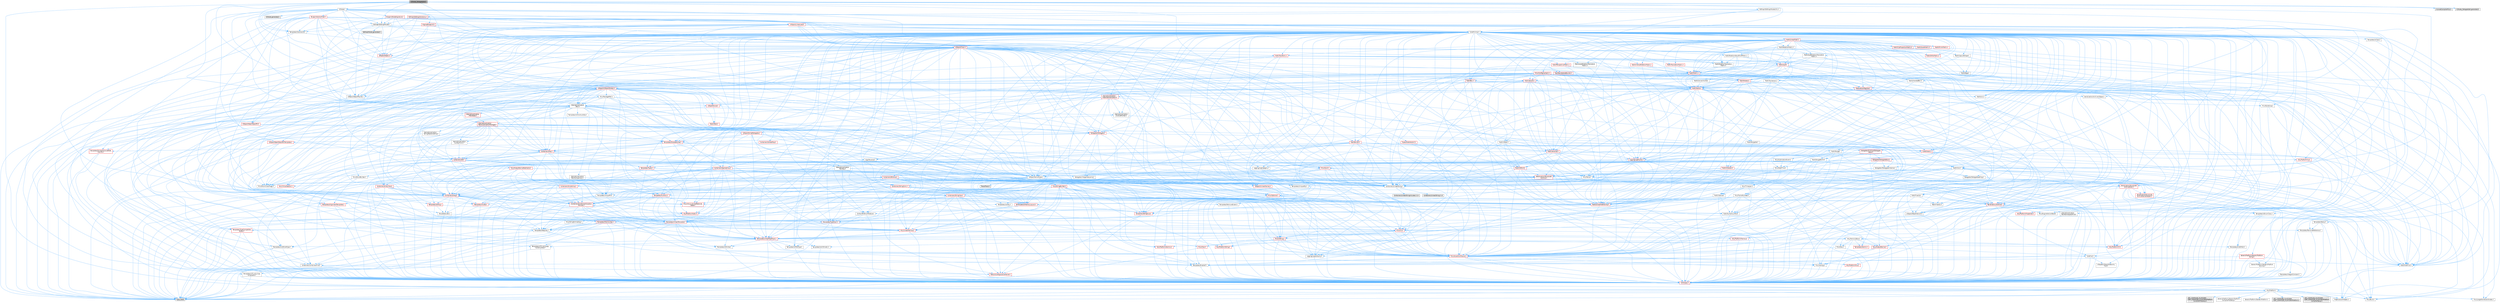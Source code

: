 digraph "K2Node_DelegateSet.h"
{
 // INTERACTIVE_SVG=YES
 // LATEX_PDF_SIZE
  bgcolor="transparent";
  edge [fontname=Helvetica,fontsize=10,labelfontname=Helvetica,labelfontsize=10];
  node [fontname=Helvetica,fontsize=10,shape=box,height=0.2,width=0.4];
  Node1 [id="Node000001",label="K2Node_DelegateSet.h",height=0.2,width=0.4,color="gray40", fillcolor="grey60", style="filled", fontcolor="black",tooltip=" "];
  Node1 -> Node2 [id="edge1_Node000001_Node000002",color="steelblue1",style="solid",tooltip=" "];
  Node2 [id="Node000002",label="Containers/UnrealString.h",height=0.2,width=0.4,color="grey40", fillcolor="white", style="filled",URL="$d5/dba/UnrealString_8h.html",tooltip=" "];
  Node2 -> Node3 [id="edge2_Node000002_Node000003",color="steelblue1",style="solid",tooltip=" "];
  Node3 [id="Node000003",label="Containers/UnrealStringIncludes.h.inl",height=0.2,width=0.4,color="grey60", fillcolor="#E0E0E0", style="filled",tooltip=" "];
  Node2 -> Node4 [id="edge3_Node000002_Node000004",color="steelblue1",style="solid",tooltip=" "];
  Node4 [id="Node000004",label="Containers/UnrealString.h.inl",height=0.2,width=0.4,color="grey60", fillcolor="#E0E0E0", style="filled",tooltip=" "];
  Node2 -> Node5 [id="edge4_Node000002_Node000005",color="steelblue1",style="solid",tooltip=" "];
  Node5 [id="Node000005",label="Misc/StringFormatArg.h",height=0.2,width=0.4,color="grey40", fillcolor="white", style="filled",URL="$d2/d16/StringFormatArg_8h.html",tooltip=" "];
  Node5 -> Node6 [id="edge5_Node000005_Node000006",color="steelblue1",style="solid",tooltip=" "];
  Node6 [id="Node000006",label="Containers/ContainersFwd.h",height=0.2,width=0.4,color="grey40", fillcolor="white", style="filled",URL="$d4/d0a/ContainersFwd_8h.html",tooltip=" "];
  Node6 -> Node7 [id="edge6_Node000006_Node000007",color="steelblue1",style="solid",tooltip=" "];
  Node7 [id="Node000007",label="HAL/Platform.h",height=0.2,width=0.4,color="grey40", fillcolor="white", style="filled",URL="$d9/dd0/Platform_8h.html",tooltip=" "];
  Node7 -> Node8 [id="edge7_Node000007_Node000008",color="steelblue1",style="solid",tooltip=" "];
  Node8 [id="Node000008",label="Misc/Build.h",height=0.2,width=0.4,color="grey40", fillcolor="white", style="filled",URL="$d3/dbb/Build_8h.html",tooltip=" "];
  Node7 -> Node9 [id="edge8_Node000007_Node000009",color="steelblue1",style="solid",tooltip=" "];
  Node9 [id="Node000009",label="Misc/LargeWorldCoordinates.h",height=0.2,width=0.4,color="grey40", fillcolor="white", style="filled",URL="$d2/dcb/LargeWorldCoordinates_8h.html",tooltip=" "];
  Node7 -> Node10 [id="edge9_Node000007_Node000010",color="steelblue1",style="solid",tooltip=" "];
  Node10 [id="Node000010",label="type_traits",height=0.2,width=0.4,color="grey60", fillcolor="#E0E0E0", style="filled",tooltip=" "];
  Node7 -> Node11 [id="edge10_Node000007_Node000011",color="steelblue1",style="solid",tooltip=" "];
  Node11 [id="Node000011",label="PreprocessorHelpers.h",height=0.2,width=0.4,color="grey40", fillcolor="white", style="filled",URL="$db/ddb/PreprocessorHelpers_8h.html",tooltip=" "];
  Node7 -> Node12 [id="edge11_Node000007_Node000012",color="steelblue1",style="solid",tooltip=" "];
  Node12 [id="Node000012",label="UBT_COMPILED_PLATFORM\l/UBT_COMPILED_PLATFORMPlatform\lCompilerPreSetup.h",height=0.2,width=0.4,color="grey60", fillcolor="#E0E0E0", style="filled",tooltip=" "];
  Node7 -> Node13 [id="edge12_Node000007_Node000013",color="steelblue1",style="solid",tooltip=" "];
  Node13 [id="Node000013",label="GenericPlatform/GenericPlatform\lCompilerPreSetup.h",height=0.2,width=0.4,color="grey40", fillcolor="white", style="filled",URL="$d9/dc8/GenericPlatformCompilerPreSetup_8h.html",tooltip=" "];
  Node7 -> Node14 [id="edge13_Node000007_Node000014",color="steelblue1",style="solid",tooltip=" "];
  Node14 [id="Node000014",label="GenericPlatform/GenericPlatform.h",height=0.2,width=0.4,color="grey40", fillcolor="white", style="filled",URL="$d6/d84/GenericPlatform_8h.html",tooltip=" "];
  Node7 -> Node15 [id="edge14_Node000007_Node000015",color="steelblue1",style="solid",tooltip=" "];
  Node15 [id="Node000015",label="UBT_COMPILED_PLATFORM\l/UBT_COMPILED_PLATFORMPlatform.h",height=0.2,width=0.4,color="grey60", fillcolor="#E0E0E0", style="filled",tooltip=" "];
  Node7 -> Node16 [id="edge15_Node000007_Node000016",color="steelblue1",style="solid",tooltip=" "];
  Node16 [id="Node000016",label="UBT_COMPILED_PLATFORM\l/UBT_COMPILED_PLATFORMPlatform\lCompilerSetup.h",height=0.2,width=0.4,color="grey60", fillcolor="#E0E0E0", style="filled",tooltip=" "];
  Node6 -> Node17 [id="edge16_Node000006_Node000017",color="steelblue1",style="solid",tooltip=" "];
  Node17 [id="Node000017",label="CoreTypes.h",height=0.2,width=0.4,color="red", fillcolor="#FFF0F0", style="filled",URL="$dc/dec/CoreTypes_8h.html",tooltip=" "];
  Node17 -> Node7 [id="edge17_Node000017_Node000007",color="steelblue1",style="solid",tooltip=" "];
  Node6 -> Node21 [id="edge18_Node000006_Node000021",color="steelblue1",style="solid",tooltip=" "];
  Node21 [id="Node000021",label="Traits/IsContiguousContainer.h",height=0.2,width=0.4,color="red", fillcolor="#FFF0F0", style="filled",URL="$d5/d3c/IsContiguousContainer_8h.html",tooltip=" "];
  Node21 -> Node17 [id="edge19_Node000021_Node000017",color="steelblue1",style="solid",tooltip=" "];
  Node1 -> Node24 [id="edge20_Node000001_Node000024",color="steelblue1",style="solid",tooltip=" "];
  Node24 [id="Node000024",label="CoreMinimal.h",height=0.2,width=0.4,color="grey40", fillcolor="white", style="filled",URL="$d7/d67/CoreMinimal_8h.html",tooltip=" "];
  Node24 -> Node17 [id="edge21_Node000024_Node000017",color="steelblue1",style="solid",tooltip=" "];
  Node24 -> Node25 [id="edge22_Node000024_Node000025",color="steelblue1",style="solid",tooltip=" "];
  Node25 [id="Node000025",label="CoreFwd.h",height=0.2,width=0.4,color="grey40", fillcolor="white", style="filled",URL="$d1/d1e/CoreFwd_8h.html",tooltip=" "];
  Node25 -> Node17 [id="edge23_Node000025_Node000017",color="steelblue1",style="solid",tooltip=" "];
  Node25 -> Node6 [id="edge24_Node000025_Node000006",color="steelblue1",style="solid",tooltip=" "];
  Node25 -> Node26 [id="edge25_Node000025_Node000026",color="steelblue1",style="solid",tooltip=" "];
  Node26 [id="Node000026",label="Math/MathFwd.h",height=0.2,width=0.4,color="grey40", fillcolor="white", style="filled",URL="$d2/d10/MathFwd_8h.html",tooltip=" "];
  Node26 -> Node7 [id="edge26_Node000026_Node000007",color="steelblue1",style="solid",tooltip=" "];
  Node25 -> Node27 [id="edge27_Node000025_Node000027",color="steelblue1",style="solid",tooltip=" "];
  Node27 [id="Node000027",label="UObject/UObjectHierarchy\lFwd.h",height=0.2,width=0.4,color="grey40", fillcolor="white", style="filled",URL="$d3/d13/UObjectHierarchyFwd_8h.html",tooltip=" "];
  Node24 -> Node27 [id="edge28_Node000024_Node000027",color="steelblue1",style="solid",tooltip=" "];
  Node24 -> Node6 [id="edge29_Node000024_Node000006",color="steelblue1",style="solid",tooltip=" "];
  Node24 -> Node28 [id="edge30_Node000024_Node000028",color="steelblue1",style="solid",tooltip=" "];
  Node28 [id="Node000028",label="Misc/VarArgs.h",height=0.2,width=0.4,color="grey40", fillcolor="white", style="filled",URL="$d5/d6f/VarArgs_8h.html",tooltip=" "];
  Node28 -> Node17 [id="edge31_Node000028_Node000017",color="steelblue1",style="solid",tooltip=" "];
  Node24 -> Node29 [id="edge32_Node000024_Node000029",color="steelblue1",style="solid",tooltip=" "];
  Node29 [id="Node000029",label="Logging/LogVerbosity.h",height=0.2,width=0.4,color="grey40", fillcolor="white", style="filled",URL="$d2/d8f/LogVerbosity_8h.html",tooltip=" "];
  Node29 -> Node17 [id="edge33_Node000029_Node000017",color="steelblue1",style="solid",tooltip=" "];
  Node24 -> Node30 [id="edge34_Node000024_Node000030",color="steelblue1",style="solid",tooltip=" "];
  Node30 [id="Node000030",label="Misc/OutputDevice.h",height=0.2,width=0.4,color="red", fillcolor="#FFF0F0", style="filled",URL="$d7/d32/OutputDevice_8h.html",tooltip=" "];
  Node30 -> Node25 [id="edge35_Node000030_Node000025",color="steelblue1",style="solid",tooltip=" "];
  Node30 -> Node17 [id="edge36_Node000030_Node000017",color="steelblue1",style="solid",tooltip=" "];
  Node30 -> Node29 [id="edge37_Node000030_Node000029",color="steelblue1",style="solid",tooltip=" "];
  Node30 -> Node28 [id="edge38_Node000030_Node000028",color="steelblue1",style="solid",tooltip=" "];
  Node24 -> Node36 [id="edge39_Node000024_Node000036",color="steelblue1",style="solid",tooltip=" "];
  Node36 [id="Node000036",label="HAL/PlatformCrt.h",height=0.2,width=0.4,color="red", fillcolor="#FFF0F0", style="filled",URL="$d8/d75/PlatformCrt_8h.html",tooltip=" "];
  Node24 -> Node46 [id="edge40_Node000024_Node000046",color="steelblue1",style="solid",tooltip=" "];
  Node46 [id="Node000046",label="HAL/PlatformMisc.h",height=0.2,width=0.4,color="red", fillcolor="#FFF0F0", style="filled",URL="$d0/df5/PlatformMisc_8h.html",tooltip=" "];
  Node46 -> Node17 [id="edge41_Node000046_Node000017",color="steelblue1",style="solid",tooltip=" "];
  Node24 -> Node65 [id="edge42_Node000024_Node000065",color="steelblue1",style="solid",tooltip=" "];
  Node65 [id="Node000065",label="Misc/AssertionMacros.h",height=0.2,width=0.4,color="red", fillcolor="#FFF0F0", style="filled",URL="$d0/dfa/AssertionMacros_8h.html",tooltip=" "];
  Node65 -> Node17 [id="edge43_Node000065_Node000017",color="steelblue1",style="solid",tooltip=" "];
  Node65 -> Node7 [id="edge44_Node000065_Node000007",color="steelblue1",style="solid",tooltip=" "];
  Node65 -> Node46 [id="edge45_Node000065_Node000046",color="steelblue1",style="solid",tooltip=" "];
  Node65 -> Node11 [id="edge46_Node000065_Node000011",color="steelblue1",style="solid",tooltip=" "];
  Node65 -> Node66 [id="edge47_Node000065_Node000066",color="steelblue1",style="solid",tooltip=" "];
  Node66 [id="Node000066",label="Templates/EnableIf.h",height=0.2,width=0.4,color="grey40", fillcolor="white", style="filled",URL="$d7/d60/EnableIf_8h.html",tooltip=" "];
  Node66 -> Node17 [id="edge48_Node000066_Node000017",color="steelblue1",style="solid",tooltip=" "];
  Node65 -> Node28 [id="edge49_Node000065_Node000028",color="steelblue1",style="solid",tooltip=" "];
  Node24 -> Node74 [id="edge50_Node000024_Node000074",color="steelblue1",style="solid",tooltip=" "];
  Node74 [id="Node000074",label="Templates/IsPointer.h",height=0.2,width=0.4,color="grey40", fillcolor="white", style="filled",URL="$d7/d05/IsPointer_8h.html",tooltip=" "];
  Node74 -> Node17 [id="edge51_Node000074_Node000017",color="steelblue1",style="solid",tooltip=" "];
  Node24 -> Node75 [id="edge52_Node000024_Node000075",color="steelblue1",style="solid",tooltip=" "];
  Node75 [id="Node000075",label="HAL/PlatformMemory.h",height=0.2,width=0.4,color="red", fillcolor="#FFF0F0", style="filled",URL="$de/d68/PlatformMemory_8h.html",tooltip=" "];
  Node75 -> Node17 [id="edge53_Node000075_Node000017",color="steelblue1",style="solid",tooltip=" "];
  Node24 -> Node58 [id="edge54_Node000024_Node000058",color="steelblue1",style="solid",tooltip=" "];
  Node58 [id="Node000058",label="HAL/PlatformAtomics.h",height=0.2,width=0.4,color="red", fillcolor="#FFF0F0", style="filled",URL="$d3/d36/PlatformAtomics_8h.html",tooltip=" "];
  Node58 -> Node17 [id="edge55_Node000058_Node000017",color="steelblue1",style="solid",tooltip=" "];
  Node24 -> Node80 [id="edge56_Node000024_Node000080",color="steelblue1",style="solid",tooltip=" "];
  Node80 [id="Node000080",label="Misc/Exec.h",height=0.2,width=0.4,color="grey40", fillcolor="white", style="filled",URL="$de/ddb/Exec_8h.html",tooltip=" "];
  Node80 -> Node17 [id="edge57_Node000080_Node000017",color="steelblue1",style="solid",tooltip=" "];
  Node80 -> Node65 [id="edge58_Node000080_Node000065",color="steelblue1",style="solid",tooltip=" "];
  Node24 -> Node81 [id="edge59_Node000024_Node000081",color="steelblue1",style="solid",tooltip=" "];
  Node81 [id="Node000081",label="HAL/MemoryBase.h",height=0.2,width=0.4,color="grey40", fillcolor="white", style="filled",URL="$d6/d9f/MemoryBase_8h.html",tooltip=" "];
  Node81 -> Node17 [id="edge60_Node000081_Node000017",color="steelblue1",style="solid",tooltip=" "];
  Node81 -> Node58 [id="edge61_Node000081_Node000058",color="steelblue1",style="solid",tooltip=" "];
  Node81 -> Node36 [id="edge62_Node000081_Node000036",color="steelblue1",style="solid",tooltip=" "];
  Node81 -> Node80 [id="edge63_Node000081_Node000080",color="steelblue1",style="solid",tooltip=" "];
  Node81 -> Node30 [id="edge64_Node000081_Node000030",color="steelblue1",style="solid",tooltip=" "];
  Node81 -> Node82 [id="edge65_Node000081_Node000082",color="steelblue1",style="solid",tooltip=" "];
  Node82 [id="Node000082",label="Templates/Atomic.h",height=0.2,width=0.4,color="red", fillcolor="#FFF0F0", style="filled",URL="$d3/d91/Atomic_8h.html",tooltip=" "];
  Node24 -> Node91 [id="edge66_Node000024_Node000091",color="steelblue1",style="solid",tooltip=" "];
  Node91 [id="Node000091",label="HAL/UnrealMemory.h",height=0.2,width=0.4,color="red", fillcolor="#FFF0F0", style="filled",URL="$d9/d96/UnrealMemory_8h.html",tooltip=" "];
  Node91 -> Node17 [id="edge67_Node000091_Node000017",color="steelblue1",style="solid",tooltip=" "];
  Node91 -> Node81 [id="edge68_Node000091_Node000081",color="steelblue1",style="solid",tooltip=" "];
  Node91 -> Node75 [id="edge69_Node000091_Node000075",color="steelblue1",style="solid",tooltip=" "];
  Node91 -> Node74 [id="edge70_Node000091_Node000074",color="steelblue1",style="solid",tooltip=" "];
  Node24 -> Node93 [id="edge71_Node000024_Node000093",color="steelblue1",style="solid",tooltip=" "];
  Node93 [id="Node000093",label="Templates/IsArithmetic.h",height=0.2,width=0.4,color="grey40", fillcolor="white", style="filled",URL="$d2/d5d/IsArithmetic_8h.html",tooltip=" "];
  Node93 -> Node17 [id="edge72_Node000093_Node000017",color="steelblue1",style="solid",tooltip=" "];
  Node24 -> Node87 [id="edge73_Node000024_Node000087",color="steelblue1",style="solid",tooltip=" "];
  Node87 [id="Node000087",label="Templates/AndOrNot.h",height=0.2,width=0.4,color="grey40", fillcolor="white", style="filled",URL="$db/d0a/AndOrNot_8h.html",tooltip=" "];
  Node87 -> Node17 [id="edge74_Node000087_Node000017",color="steelblue1",style="solid",tooltip=" "];
  Node24 -> Node94 [id="edge75_Node000024_Node000094",color="steelblue1",style="solid",tooltip=" "];
  Node94 [id="Node000094",label="Templates/IsPODType.h",height=0.2,width=0.4,color="grey40", fillcolor="white", style="filled",URL="$d7/db1/IsPODType_8h.html",tooltip=" "];
  Node94 -> Node17 [id="edge76_Node000094_Node000017",color="steelblue1",style="solid",tooltip=" "];
  Node24 -> Node95 [id="edge77_Node000024_Node000095",color="steelblue1",style="solid",tooltip=" "];
  Node95 [id="Node000095",label="Templates/IsUECoreType.h",height=0.2,width=0.4,color="grey40", fillcolor="white", style="filled",URL="$d1/db8/IsUECoreType_8h.html",tooltip=" "];
  Node95 -> Node17 [id="edge78_Node000095_Node000017",color="steelblue1",style="solid",tooltip=" "];
  Node95 -> Node10 [id="edge79_Node000095_Node000010",color="steelblue1",style="solid",tooltip=" "];
  Node24 -> Node88 [id="edge80_Node000024_Node000088",color="steelblue1",style="solid",tooltip=" "];
  Node88 [id="Node000088",label="Templates/IsTriviallyCopy\lConstructible.h",height=0.2,width=0.4,color="grey40", fillcolor="white", style="filled",URL="$d3/d78/IsTriviallyCopyConstructible_8h.html",tooltip=" "];
  Node88 -> Node17 [id="edge81_Node000088_Node000017",color="steelblue1",style="solid",tooltip=" "];
  Node88 -> Node10 [id="edge82_Node000088_Node000010",color="steelblue1",style="solid",tooltip=" "];
  Node24 -> Node96 [id="edge83_Node000024_Node000096",color="steelblue1",style="solid",tooltip=" "];
  Node96 [id="Node000096",label="Templates/UnrealTypeTraits.h",height=0.2,width=0.4,color="red", fillcolor="#FFF0F0", style="filled",URL="$d2/d2d/UnrealTypeTraits_8h.html",tooltip=" "];
  Node96 -> Node17 [id="edge84_Node000096_Node000017",color="steelblue1",style="solid",tooltip=" "];
  Node96 -> Node74 [id="edge85_Node000096_Node000074",color="steelblue1",style="solid",tooltip=" "];
  Node96 -> Node65 [id="edge86_Node000096_Node000065",color="steelblue1",style="solid",tooltip=" "];
  Node96 -> Node87 [id="edge87_Node000096_Node000087",color="steelblue1",style="solid",tooltip=" "];
  Node96 -> Node66 [id="edge88_Node000096_Node000066",color="steelblue1",style="solid",tooltip=" "];
  Node96 -> Node93 [id="edge89_Node000096_Node000093",color="steelblue1",style="solid",tooltip=" "];
  Node96 -> Node94 [id="edge90_Node000096_Node000094",color="steelblue1",style="solid",tooltip=" "];
  Node96 -> Node95 [id="edge91_Node000096_Node000095",color="steelblue1",style="solid",tooltip=" "];
  Node96 -> Node88 [id="edge92_Node000096_Node000088",color="steelblue1",style="solid",tooltip=" "];
  Node24 -> Node66 [id="edge93_Node000024_Node000066",color="steelblue1",style="solid",tooltip=" "];
  Node24 -> Node98 [id="edge94_Node000024_Node000098",color="steelblue1",style="solid",tooltip=" "];
  Node98 [id="Node000098",label="Templates/RemoveReference.h",height=0.2,width=0.4,color="grey40", fillcolor="white", style="filled",URL="$da/dbe/RemoveReference_8h.html",tooltip=" "];
  Node98 -> Node17 [id="edge95_Node000098_Node000017",color="steelblue1",style="solid",tooltip=" "];
  Node24 -> Node99 [id="edge96_Node000024_Node000099",color="steelblue1",style="solid",tooltip=" "];
  Node99 [id="Node000099",label="Templates/IntegralConstant.h",height=0.2,width=0.4,color="grey40", fillcolor="white", style="filled",URL="$db/d1b/IntegralConstant_8h.html",tooltip=" "];
  Node99 -> Node17 [id="edge97_Node000099_Node000017",color="steelblue1",style="solid",tooltip=" "];
  Node24 -> Node100 [id="edge98_Node000024_Node000100",color="steelblue1",style="solid",tooltip=" "];
  Node100 [id="Node000100",label="Templates/IsClass.h",height=0.2,width=0.4,color="grey40", fillcolor="white", style="filled",URL="$db/dcb/IsClass_8h.html",tooltip=" "];
  Node100 -> Node17 [id="edge99_Node000100_Node000017",color="steelblue1",style="solid",tooltip=" "];
  Node24 -> Node101 [id="edge100_Node000024_Node000101",color="steelblue1",style="solid",tooltip=" "];
  Node101 [id="Node000101",label="Templates/TypeCompatible\lBytes.h",height=0.2,width=0.4,color="red", fillcolor="#FFF0F0", style="filled",URL="$df/d0a/TypeCompatibleBytes_8h.html",tooltip=" "];
  Node101 -> Node17 [id="edge101_Node000101_Node000017",color="steelblue1",style="solid",tooltip=" "];
  Node101 -> Node10 [id="edge102_Node000101_Node000010",color="steelblue1",style="solid",tooltip=" "];
  Node24 -> Node21 [id="edge103_Node000024_Node000021",color="steelblue1",style="solid",tooltip=" "];
  Node24 -> Node102 [id="edge104_Node000024_Node000102",color="steelblue1",style="solid",tooltip=" "];
  Node102 [id="Node000102",label="Templates/UnrealTemplate.h",height=0.2,width=0.4,color="red", fillcolor="#FFF0F0", style="filled",URL="$d4/d24/UnrealTemplate_8h.html",tooltip=" "];
  Node102 -> Node17 [id="edge105_Node000102_Node000017",color="steelblue1",style="solid",tooltip=" "];
  Node102 -> Node74 [id="edge106_Node000102_Node000074",color="steelblue1",style="solid",tooltip=" "];
  Node102 -> Node91 [id="edge107_Node000102_Node000091",color="steelblue1",style="solid",tooltip=" "];
  Node102 -> Node96 [id="edge108_Node000102_Node000096",color="steelblue1",style="solid",tooltip=" "];
  Node102 -> Node98 [id="edge109_Node000102_Node000098",color="steelblue1",style="solid",tooltip=" "];
  Node102 -> Node68 [id="edge110_Node000102_Node000068",color="steelblue1",style="solid",tooltip=" "];
  Node68 [id="Node000068",label="Templates/Requires.h",height=0.2,width=0.4,color="grey40", fillcolor="white", style="filled",URL="$dc/d96/Requires_8h.html",tooltip=" "];
  Node68 -> Node66 [id="edge111_Node000068_Node000066",color="steelblue1",style="solid",tooltip=" "];
  Node68 -> Node10 [id="edge112_Node000068_Node000010",color="steelblue1",style="solid",tooltip=" "];
  Node102 -> Node101 [id="edge113_Node000102_Node000101",color="steelblue1",style="solid",tooltip=" "];
  Node102 -> Node21 [id="edge114_Node000102_Node000021",color="steelblue1",style="solid",tooltip=" "];
  Node102 -> Node10 [id="edge115_Node000102_Node000010",color="steelblue1",style="solid",tooltip=" "];
  Node24 -> Node51 [id="edge116_Node000024_Node000051",color="steelblue1",style="solid",tooltip=" "];
  Node51 [id="Node000051",label="Math/NumericLimits.h",height=0.2,width=0.4,color="grey40", fillcolor="white", style="filled",URL="$df/d1b/NumericLimits_8h.html",tooltip=" "];
  Node51 -> Node17 [id="edge117_Node000051_Node000017",color="steelblue1",style="solid",tooltip=" "];
  Node24 -> Node106 [id="edge118_Node000024_Node000106",color="steelblue1",style="solid",tooltip=" "];
  Node106 [id="Node000106",label="HAL/PlatformMath.h",height=0.2,width=0.4,color="red", fillcolor="#FFF0F0", style="filled",URL="$dc/d53/PlatformMath_8h.html",tooltip=" "];
  Node106 -> Node17 [id="edge119_Node000106_Node000017",color="steelblue1",style="solid",tooltip=" "];
  Node24 -> Node89 [id="edge120_Node000024_Node000089",color="steelblue1",style="solid",tooltip=" "];
  Node89 [id="Node000089",label="Templates/IsTriviallyCopy\lAssignable.h",height=0.2,width=0.4,color="grey40", fillcolor="white", style="filled",URL="$d2/df2/IsTriviallyCopyAssignable_8h.html",tooltip=" "];
  Node89 -> Node17 [id="edge121_Node000089_Node000017",color="steelblue1",style="solid",tooltip=" "];
  Node89 -> Node10 [id="edge122_Node000089_Node000010",color="steelblue1",style="solid",tooltip=" "];
  Node24 -> Node114 [id="edge123_Node000024_Node000114",color="steelblue1",style="solid",tooltip=" "];
  Node114 [id="Node000114",label="Templates/MemoryOps.h",height=0.2,width=0.4,color="red", fillcolor="#FFF0F0", style="filled",URL="$db/dea/MemoryOps_8h.html",tooltip=" "];
  Node114 -> Node17 [id="edge124_Node000114_Node000017",color="steelblue1",style="solid",tooltip=" "];
  Node114 -> Node91 [id="edge125_Node000114_Node000091",color="steelblue1",style="solid",tooltip=" "];
  Node114 -> Node89 [id="edge126_Node000114_Node000089",color="steelblue1",style="solid",tooltip=" "];
  Node114 -> Node88 [id="edge127_Node000114_Node000088",color="steelblue1",style="solid",tooltip=" "];
  Node114 -> Node68 [id="edge128_Node000114_Node000068",color="steelblue1",style="solid",tooltip=" "];
  Node114 -> Node96 [id="edge129_Node000114_Node000096",color="steelblue1",style="solid",tooltip=" "];
  Node114 -> Node10 [id="edge130_Node000114_Node000010",color="steelblue1",style="solid",tooltip=" "];
  Node24 -> Node115 [id="edge131_Node000024_Node000115",color="steelblue1",style="solid",tooltip=" "];
  Node115 [id="Node000115",label="Containers/ContainerAllocation\lPolicies.h",height=0.2,width=0.4,color="red", fillcolor="#FFF0F0", style="filled",URL="$d7/dff/ContainerAllocationPolicies_8h.html",tooltip=" "];
  Node115 -> Node17 [id="edge132_Node000115_Node000017",color="steelblue1",style="solid",tooltip=" "];
  Node115 -> Node115 [id="edge133_Node000115_Node000115",color="steelblue1",style="solid",tooltip=" "];
  Node115 -> Node106 [id="edge134_Node000115_Node000106",color="steelblue1",style="solid",tooltip=" "];
  Node115 -> Node91 [id="edge135_Node000115_Node000091",color="steelblue1",style="solid",tooltip=" "];
  Node115 -> Node51 [id="edge136_Node000115_Node000051",color="steelblue1",style="solid",tooltip=" "];
  Node115 -> Node65 [id="edge137_Node000115_Node000065",color="steelblue1",style="solid",tooltip=" "];
  Node115 -> Node114 [id="edge138_Node000115_Node000114",color="steelblue1",style="solid",tooltip=" "];
  Node115 -> Node101 [id="edge139_Node000115_Node000101",color="steelblue1",style="solid",tooltip=" "];
  Node115 -> Node10 [id="edge140_Node000115_Node000010",color="steelblue1",style="solid",tooltip=" "];
  Node24 -> Node118 [id="edge141_Node000024_Node000118",color="steelblue1",style="solid",tooltip=" "];
  Node118 [id="Node000118",label="Templates/IsEnumClass.h",height=0.2,width=0.4,color="grey40", fillcolor="white", style="filled",URL="$d7/d15/IsEnumClass_8h.html",tooltip=" "];
  Node118 -> Node17 [id="edge142_Node000118_Node000017",color="steelblue1",style="solid",tooltip=" "];
  Node118 -> Node87 [id="edge143_Node000118_Node000087",color="steelblue1",style="solid",tooltip=" "];
  Node24 -> Node119 [id="edge144_Node000024_Node000119",color="steelblue1",style="solid",tooltip=" "];
  Node119 [id="Node000119",label="HAL/PlatformProperties.h",height=0.2,width=0.4,color="red", fillcolor="#FFF0F0", style="filled",URL="$d9/db0/PlatformProperties_8h.html",tooltip=" "];
  Node119 -> Node17 [id="edge145_Node000119_Node000017",color="steelblue1",style="solid",tooltip=" "];
  Node24 -> Node122 [id="edge146_Node000024_Node000122",color="steelblue1",style="solid",tooltip=" "];
  Node122 [id="Node000122",label="Misc/EngineVersionBase.h",height=0.2,width=0.4,color="grey40", fillcolor="white", style="filled",URL="$d5/d2b/EngineVersionBase_8h.html",tooltip=" "];
  Node122 -> Node17 [id="edge147_Node000122_Node000017",color="steelblue1",style="solid",tooltip=" "];
  Node24 -> Node123 [id="edge148_Node000024_Node000123",color="steelblue1",style="solid",tooltip=" "];
  Node123 [id="Node000123",label="Internationalization\l/TextNamespaceFwd.h",height=0.2,width=0.4,color="grey40", fillcolor="white", style="filled",URL="$d8/d97/TextNamespaceFwd_8h.html",tooltip=" "];
  Node123 -> Node17 [id="edge149_Node000123_Node000017",color="steelblue1",style="solid",tooltip=" "];
  Node24 -> Node124 [id="edge150_Node000024_Node000124",color="steelblue1",style="solid",tooltip=" "];
  Node124 [id="Node000124",label="Serialization/Archive.h",height=0.2,width=0.4,color="red", fillcolor="#FFF0F0", style="filled",URL="$d7/d3b/Archive_8h.html",tooltip=" "];
  Node124 -> Node25 [id="edge151_Node000124_Node000025",color="steelblue1",style="solid",tooltip=" "];
  Node124 -> Node17 [id="edge152_Node000124_Node000017",color="steelblue1",style="solid",tooltip=" "];
  Node124 -> Node119 [id="edge153_Node000124_Node000119",color="steelblue1",style="solid",tooltip=" "];
  Node124 -> Node123 [id="edge154_Node000124_Node000123",color="steelblue1",style="solid",tooltip=" "];
  Node124 -> Node26 [id="edge155_Node000124_Node000026",color="steelblue1",style="solid",tooltip=" "];
  Node124 -> Node65 [id="edge156_Node000124_Node000065",color="steelblue1",style="solid",tooltip=" "];
  Node124 -> Node8 [id="edge157_Node000124_Node000008",color="steelblue1",style="solid",tooltip=" "];
  Node124 -> Node122 [id="edge158_Node000124_Node000122",color="steelblue1",style="solid",tooltip=" "];
  Node124 -> Node28 [id="edge159_Node000124_Node000028",color="steelblue1",style="solid",tooltip=" "];
  Node124 -> Node66 [id="edge160_Node000124_Node000066",color="steelblue1",style="solid",tooltip=" "];
  Node124 -> Node118 [id="edge161_Node000124_Node000118",color="steelblue1",style="solid",tooltip=" "];
  Node124 -> Node102 [id="edge162_Node000124_Node000102",color="steelblue1",style="solid",tooltip=" "];
  Node124 -> Node127 [id="edge163_Node000124_Node000127",color="steelblue1",style="solid",tooltip=" "];
  Node127 [id="Node000127",label="UObject/ObjectVersion.h",height=0.2,width=0.4,color="grey40", fillcolor="white", style="filled",URL="$da/d63/ObjectVersion_8h.html",tooltip=" "];
  Node127 -> Node17 [id="edge164_Node000127_Node000017",color="steelblue1",style="solid",tooltip=" "];
  Node24 -> Node128 [id="edge165_Node000024_Node000128",color="steelblue1",style="solid",tooltip=" "];
  Node128 [id="Node000128",label="Templates/Less.h",height=0.2,width=0.4,color="grey40", fillcolor="white", style="filled",URL="$de/dc8/Less_8h.html",tooltip=" "];
  Node128 -> Node17 [id="edge166_Node000128_Node000017",color="steelblue1",style="solid",tooltip=" "];
  Node128 -> Node102 [id="edge167_Node000128_Node000102",color="steelblue1",style="solid",tooltip=" "];
  Node24 -> Node129 [id="edge168_Node000024_Node000129",color="steelblue1",style="solid",tooltip=" "];
  Node129 [id="Node000129",label="Templates/Sorting.h",height=0.2,width=0.4,color="red", fillcolor="#FFF0F0", style="filled",URL="$d3/d9e/Sorting_8h.html",tooltip=" "];
  Node129 -> Node17 [id="edge169_Node000129_Node000017",color="steelblue1",style="solid",tooltip=" "];
  Node129 -> Node106 [id="edge170_Node000129_Node000106",color="steelblue1",style="solid",tooltip=" "];
  Node129 -> Node128 [id="edge171_Node000129_Node000128",color="steelblue1",style="solid",tooltip=" "];
  Node24 -> Node140 [id="edge172_Node000024_Node000140",color="steelblue1",style="solid",tooltip=" "];
  Node140 [id="Node000140",label="Misc/Char.h",height=0.2,width=0.4,color="red", fillcolor="#FFF0F0", style="filled",URL="$d0/d58/Char_8h.html",tooltip=" "];
  Node140 -> Node17 [id="edge173_Node000140_Node000017",color="steelblue1",style="solid",tooltip=" "];
  Node140 -> Node10 [id="edge174_Node000140_Node000010",color="steelblue1",style="solid",tooltip=" "];
  Node24 -> Node143 [id="edge175_Node000024_Node000143",color="steelblue1",style="solid",tooltip=" "];
  Node143 [id="Node000143",label="GenericPlatform/GenericPlatform\lStricmp.h",height=0.2,width=0.4,color="grey40", fillcolor="white", style="filled",URL="$d2/d86/GenericPlatformStricmp_8h.html",tooltip=" "];
  Node143 -> Node17 [id="edge176_Node000143_Node000017",color="steelblue1",style="solid",tooltip=" "];
  Node24 -> Node144 [id="edge177_Node000024_Node000144",color="steelblue1",style="solid",tooltip=" "];
  Node144 [id="Node000144",label="GenericPlatform/GenericPlatform\lString.h",height=0.2,width=0.4,color="red", fillcolor="#FFF0F0", style="filled",URL="$dd/d20/GenericPlatformString_8h.html",tooltip=" "];
  Node144 -> Node17 [id="edge178_Node000144_Node000017",color="steelblue1",style="solid",tooltip=" "];
  Node144 -> Node143 [id="edge179_Node000144_Node000143",color="steelblue1",style="solid",tooltip=" "];
  Node144 -> Node66 [id="edge180_Node000144_Node000066",color="steelblue1",style="solid",tooltip=" "];
  Node144 -> Node10 [id="edge181_Node000144_Node000010",color="steelblue1",style="solid",tooltip=" "];
  Node24 -> Node77 [id="edge182_Node000024_Node000077",color="steelblue1",style="solid",tooltip=" "];
  Node77 [id="Node000077",label="HAL/PlatformString.h",height=0.2,width=0.4,color="red", fillcolor="#FFF0F0", style="filled",URL="$db/db5/PlatformString_8h.html",tooltip=" "];
  Node77 -> Node17 [id="edge183_Node000077_Node000017",color="steelblue1",style="solid",tooltip=" "];
  Node24 -> Node147 [id="edge184_Node000024_Node000147",color="steelblue1",style="solid",tooltip=" "];
  Node147 [id="Node000147",label="Misc/CString.h",height=0.2,width=0.4,color="red", fillcolor="#FFF0F0", style="filled",URL="$d2/d49/CString_8h.html",tooltip=" "];
  Node147 -> Node17 [id="edge185_Node000147_Node000017",color="steelblue1",style="solid",tooltip=" "];
  Node147 -> Node36 [id="edge186_Node000147_Node000036",color="steelblue1",style="solid",tooltip=" "];
  Node147 -> Node77 [id="edge187_Node000147_Node000077",color="steelblue1",style="solid",tooltip=" "];
  Node147 -> Node65 [id="edge188_Node000147_Node000065",color="steelblue1",style="solid",tooltip=" "];
  Node147 -> Node140 [id="edge189_Node000147_Node000140",color="steelblue1",style="solid",tooltip=" "];
  Node147 -> Node28 [id="edge190_Node000147_Node000028",color="steelblue1",style="solid",tooltip=" "];
  Node24 -> Node148 [id="edge191_Node000024_Node000148",color="steelblue1",style="solid",tooltip=" "];
  Node148 [id="Node000148",label="Misc/Crc.h",height=0.2,width=0.4,color="red", fillcolor="#FFF0F0", style="filled",URL="$d4/dd2/Crc_8h.html",tooltip=" "];
  Node148 -> Node17 [id="edge192_Node000148_Node000017",color="steelblue1",style="solid",tooltip=" "];
  Node148 -> Node77 [id="edge193_Node000148_Node000077",color="steelblue1",style="solid",tooltip=" "];
  Node148 -> Node65 [id="edge194_Node000148_Node000065",color="steelblue1",style="solid",tooltip=" "];
  Node148 -> Node147 [id="edge195_Node000148_Node000147",color="steelblue1",style="solid",tooltip=" "];
  Node148 -> Node140 [id="edge196_Node000148_Node000140",color="steelblue1",style="solid",tooltip=" "];
  Node148 -> Node96 [id="edge197_Node000148_Node000096",color="steelblue1",style="solid",tooltip=" "];
  Node24 -> Node139 [id="edge198_Node000024_Node000139",color="steelblue1",style="solid",tooltip=" "];
  Node139 [id="Node000139",label="Math/UnrealMathUtility.h",height=0.2,width=0.4,color="red", fillcolor="#FFF0F0", style="filled",URL="$db/db8/UnrealMathUtility_8h.html",tooltip=" "];
  Node139 -> Node17 [id="edge199_Node000139_Node000017",color="steelblue1",style="solid",tooltip=" "];
  Node139 -> Node65 [id="edge200_Node000139_Node000065",color="steelblue1",style="solid",tooltip=" "];
  Node139 -> Node106 [id="edge201_Node000139_Node000106",color="steelblue1",style="solid",tooltip=" "];
  Node139 -> Node26 [id="edge202_Node000139_Node000026",color="steelblue1",style="solid",tooltip=" "];
  Node139 -> Node68 [id="edge203_Node000139_Node000068",color="steelblue1",style="solid",tooltip=" "];
  Node24 -> Node2 [id="edge204_Node000024_Node000002",color="steelblue1",style="solid",tooltip=" "];
  Node24 -> Node149 [id="edge205_Node000024_Node000149",color="steelblue1",style="solid",tooltip=" "];
  Node149 [id="Node000149",label="Containers/Array.h",height=0.2,width=0.4,color="red", fillcolor="#FFF0F0", style="filled",URL="$df/dd0/Array_8h.html",tooltip=" "];
  Node149 -> Node17 [id="edge206_Node000149_Node000017",color="steelblue1",style="solid",tooltip=" "];
  Node149 -> Node65 [id="edge207_Node000149_Node000065",color="steelblue1",style="solid",tooltip=" "];
  Node149 -> Node150 [id="edge208_Node000149_Node000150",color="steelblue1",style="solid",tooltip=" "];
  Node150 [id="Node000150",label="Misc/IntrusiveUnsetOptional\lState.h",height=0.2,width=0.4,color="red", fillcolor="#FFF0F0", style="filled",URL="$d2/d0a/IntrusiveUnsetOptionalState_8h.html",tooltip=" "];
  Node149 -> Node91 [id="edge209_Node000149_Node000091",color="steelblue1",style="solid",tooltip=" "];
  Node149 -> Node96 [id="edge210_Node000149_Node000096",color="steelblue1",style="solid",tooltip=" "];
  Node149 -> Node102 [id="edge211_Node000149_Node000102",color="steelblue1",style="solid",tooltip=" "];
  Node149 -> Node115 [id="edge212_Node000149_Node000115",color="steelblue1",style="solid",tooltip=" "];
  Node149 -> Node124 [id="edge213_Node000149_Node000124",color="steelblue1",style="solid",tooltip=" "];
  Node149 -> Node132 [id="edge214_Node000149_Node000132",color="steelblue1",style="solid",tooltip=" "];
  Node132 [id="Node000132",label="Templates/Invoke.h",height=0.2,width=0.4,color="red", fillcolor="#FFF0F0", style="filled",URL="$d7/deb/Invoke_8h.html",tooltip=" "];
  Node132 -> Node17 [id="edge215_Node000132_Node000017",color="steelblue1",style="solid",tooltip=" "];
  Node132 -> Node102 [id="edge216_Node000132_Node000102",color="steelblue1",style="solid",tooltip=" "];
  Node132 -> Node10 [id="edge217_Node000132_Node000010",color="steelblue1",style="solid",tooltip=" "];
  Node149 -> Node128 [id="edge218_Node000149_Node000128",color="steelblue1",style="solid",tooltip=" "];
  Node149 -> Node68 [id="edge219_Node000149_Node000068",color="steelblue1",style="solid",tooltip=" "];
  Node149 -> Node129 [id="edge220_Node000149_Node000129",color="steelblue1",style="solid",tooltip=" "];
  Node149 -> Node172 [id="edge221_Node000149_Node000172",color="steelblue1",style="solid",tooltip=" "];
  Node172 [id="Node000172",label="Templates/AlignmentTemplates.h",height=0.2,width=0.4,color="red", fillcolor="#FFF0F0", style="filled",URL="$dd/d32/AlignmentTemplates_8h.html",tooltip=" "];
  Node172 -> Node17 [id="edge222_Node000172_Node000017",color="steelblue1",style="solid",tooltip=" "];
  Node172 -> Node74 [id="edge223_Node000172_Node000074",color="steelblue1",style="solid",tooltip=" "];
  Node149 -> Node10 [id="edge224_Node000149_Node000010",color="steelblue1",style="solid",tooltip=" "];
  Node24 -> Node173 [id="edge225_Node000024_Node000173",color="steelblue1",style="solid",tooltip=" "];
  Node173 [id="Node000173",label="Misc/FrameNumber.h",height=0.2,width=0.4,color="grey40", fillcolor="white", style="filled",URL="$dd/dbd/FrameNumber_8h.html",tooltip=" "];
  Node173 -> Node17 [id="edge226_Node000173_Node000017",color="steelblue1",style="solid",tooltip=" "];
  Node173 -> Node51 [id="edge227_Node000173_Node000051",color="steelblue1",style="solid",tooltip=" "];
  Node173 -> Node139 [id="edge228_Node000173_Node000139",color="steelblue1",style="solid",tooltip=" "];
  Node173 -> Node66 [id="edge229_Node000173_Node000066",color="steelblue1",style="solid",tooltip=" "];
  Node173 -> Node96 [id="edge230_Node000173_Node000096",color="steelblue1",style="solid",tooltip=" "];
  Node24 -> Node174 [id="edge231_Node000024_Node000174",color="steelblue1",style="solid",tooltip=" "];
  Node174 [id="Node000174",label="Misc/Timespan.h",height=0.2,width=0.4,color="grey40", fillcolor="white", style="filled",URL="$da/dd9/Timespan_8h.html",tooltip=" "];
  Node174 -> Node17 [id="edge232_Node000174_Node000017",color="steelblue1",style="solid",tooltip=" "];
  Node174 -> Node175 [id="edge233_Node000174_Node000175",color="steelblue1",style="solid",tooltip=" "];
  Node175 [id="Node000175",label="Math/Interval.h",height=0.2,width=0.4,color="grey40", fillcolor="white", style="filled",URL="$d1/d55/Interval_8h.html",tooltip=" "];
  Node175 -> Node17 [id="edge234_Node000175_Node000017",color="steelblue1",style="solid",tooltip=" "];
  Node175 -> Node93 [id="edge235_Node000175_Node000093",color="steelblue1",style="solid",tooltip=" "];
  Node175 -> Node96 [id="edge236_Node000175_Node000096",color="steelblue1",style="solid",tooltip=" "];
  Node175 -> Node51 [id="edge237_Node000175_Node000051",color="steelblue1",style="solid",tooltip=" "];
  Node175 -> Node139 [id="edge238_Node000175_Node000139",color="steelblue1",style="solid",tooltip=" "];
  Node174 -> Node139 [id="edge239_Node000174_Node000139",color="steelblue1",style="solid",tooltip=" "];
  Node174 -> Node65 [id="edge240_Node000174_Node000065",color="steelblue1",style="solid",tooltip=" "];
  Node24 -> Node176 [id="edge241_Node000024_Node000176",color="steelblue1",style="solid",tooltip=" "];
  Node176 [id="Node000176",label="Containers/StringConv.h",height=0.2,width=0.4,color="red", fillcolor="#FFF0F0", style="filled",URL="$d3/ddf/StringConv_8h.html",tooltip=" "];
  Node176 -> Node17 [id="edge242_Node000176_Node000017",color="steelblue1",style="solid",tooltip=" "];
  Node176 -> Node65 [id="edge243_Node000176_Node000065",color="steelblue1",style="solid",tooltip=" "];
  Node176 -> Node115 [id="edge244_Node000176_Node000115",color="steelblue1",style="solid",tooltip=" "];
  Node176 -> Node149 [id="edge245_Node000176_Node000149",color="steelblue1",style="solid",tooltip=" "];
  Node176 -> Node147 [id="edge246_Node000176_Node000147",color="steelblue1",style="solid",tooltip=" "];
  Node176 -> Node177 [id="edge247_Node000176_Node000177",color="steelblue1",style="solid",tooltip=" "];
  Node177 [id="Node000177",label="Templates/IsArray.h",height=0.2,width=0.4,color="grey40", fillcolor="white", style="filled",URL="$d8/d8d/IsArray_8h.html",tooltip=" "];
  Node177 -> Node17 [id="edge248_Node000177_Node000017",color="steelblue1",style="solid",tooltip=" "];
  Node176 -> Node102 [id="edge249_Node000176_Node000102",color="steelblue1",style="solid",tooltip=" "];
  Node176 -> Node96 [id="edge250_Node000176_Node000096",color="steelblue1",style="solid",tooltip=" "];
  Node176 -> Node21 [id="edge251_Node000176_Node000021",color="steelblue1",style="solid",tooltip=" "];
  Node176 -> Node10 [id="edge252_Node000176_Node000010",color="steelblue1",style="solid",tooltip=" "];
  Node24 -> Node178 [id="edge253_Node000024_Node000178",color="steelblue1",style="solid",tooltip=" "];
  Node178 [id="Node000178",label="UObject/UnrealNames.h",height=0.2,width=0.4,color="red", fillcolor="#FFF0F0", style="filled",URL="$d8/db1/UnrealNames_8h.html",tooltip=" "];
  Node178 -> Node17 [id="edge254_Node000178_Node000017",color="steelblue1",style="solid",tooltip=" "];
  Node24 -> Node180 [id="edge255_Node000024_Node000180",color="steelblue1",style="solid",tooltip=" "];
  Node180 [id="Node000180",label="UObject/NameTypes.h",height=0.2,width=0.4,color="grey40", fillcolor="white", style="filled",URL="$d6/d35/NameTypes_8h.html",tooltip=" "];
  Node180 -> Node17 [id="edge256_Node000180_Node000017",color="steelblue1",style="solid",tooltip=" "];
  Node180 -> Node65 [id="edge257_Node000180_Node000065",color="steelblue1",style="solid",tooltip=" "];
  Node180 -> Node91 [id="edge258_Node000180_Node000091",color="steelblue1",style="solid",tooltip=" "];
  Node180 -> Node96 [id="edge259_Node000180_Node000096",color="steelblue1",style="solid",tooltip=" "];
  Node180 -> Node102 [id="edge260_Node000180_Node000102",color="steelblue1",style="solid",tooltip=" "];
  Node180 -> Node2 [id="edge261_Node000180_Node000002",color="steelblue1",style="solid",tooltip=" "];
  Node180 -> Node181 [id="edge262_Node000180_Node000181",color="steelblue1",style="solid",tooltip=" "];
  Node181 [id="Node000181",label="HAL/CriticalSection.h",height=0.2,width=0.4,color="red", fillcolor="#FFF0F0", style="filled",URL="$d6/d90/CriticalSection_8h.html",tooltip=" "];
  Node180 -> Node176 [id="edge263_Node000180_Node000176",color="steelblue1",style="solid",tooltip=" "];
  Node180 -> Node48 [id="edge264_Node000180_Node000048",color="steelblue1",style="solid",tooltip=" "];
  Node48 [id="Node000048",label="Containers/StringFwd.h",height=0.2,width=0.4,color="red", fillcolor="#FFF0F0", style="filled",URL="$df/d37/StringFwd_8h.html",tooltip=" "];
  Node48 -> Node17 [id="edge265_Node000048_Node000017",color="steelblue1",style="solid",tooltip=" "];
  Node48 -> Node21 [id="edge266_Node000048_Node000021",color="steelblue1",style="solid",tooltip=" "];
  Node180 -> Node178 [id="edge267_Node000180_Node000178",color="steelblue1",style="solid",tooltip=" "];
  Node180 -> Node82 [id="edge268_Node000180_Node000082",color="steelblue1",style="solid",tooltip=" "];
  Node180 -> Node157 [id="edge269_Node000180_Node000157",color="steelblue1",style="solid",tooltip=" "];
  Node157 [id="Node000157",label="Serialization/MemoryLayout.h",height=0.2,width=0.4,color="red", fillcolor="#FFF0F0", style="filled",URL="$d7/d66/MemoryLayout_8h.html",tooltip=" "];
  Node157 -> Node160 [id="edge270_Node000157_Node000160",color="steelblue1",style="solid",tooltip=" "];
  Node160 [id="Node000160",label="Containers/EnumAsByte.h",height=0.2,width=0.4,color="grey40", fillcolor="white", style="filled",URL="$d6/d9a/EnumAsByte_8h.html",tooltip=" "];
  Node160 -> Node17 [id="edge271_Node000160_Node000017",color="steelblue1",style="solid",tooltip=" "];
  Node160 -> Node94 [id="edge272_Node000160_Node000094",color="steelblue1",style="solid",tooltip=" "];
  Node160 -> Node161 [id="edge273_Node000160_Node000161",color="steelblue1",style="solid",tooltip=" "];
  Node161 [id="Node000161",label="Templates/TypeHash.h",height=0.2,width=0.4,color="red", fillcolor="#FFF0F0", style="filled",URL="$d1/d62/TypeHash_8h.html",tooltip=" "];
  Node161 -> Node17 [id="edge274_Node000161_Node000017",color="steelblue1",style="solid",tooltip=" "];
  Node161 -> Node68 [id="edge275_Node000161_Node000068",color="steelblue1",style="solid",tooltip=" "];
  Node161 -> Node148 [id="edge276_Node000161_Node000148",color="steelblue1",style="solid",tooltip=" "];
  Node161 -> Node10 [id="edge277_Node000161_Node000010",color="steelblue1",style="solid",tooltip=" "];
  Node157 -> Node48 [id="edge278_Node000157_Node000048",color="steelblue1",style="solid",tooltip=" "];
  Node157 -> Node91 [id="edge279_Node000157_Node000091",color="steelblue1",style="solid",tooltip=" "];
  Node157 -> Node66 [id="edge280_Node000157_Node000066",color="steelblue1",style="solid",tooltip=" "];
  Node157 -> Node102 [id="edge281_Node000157_Node000102",color="steelblue1",style="solid",tooltip=" "];
  Node180 -> Node150 [id="edge282_Node000180_Node000150",color="steelblue1",style="solid",tooltip=" "];
  Node180 -> Node184 [id="edge283_Node000180_Node000184",color="steelblue1",style="solid",tooltip=" "];
  Node184 [id="Node000184",label="Misc/StringBuilder.h",height=0.2,width=0.4,color="red", fillcolor="#FFF0F0", style="filled",URL="$d4/d52/StringBuilder_8h.html",tooltip=" "];
  Node184 -> Node48 [id="edge284_Node000184_Node000048",color="steelblue1",style="solid",tooltip=" "];
  Node184 -> Node185 [id="edge285_Node000184_Node000185",color="steelblue1",style="solid",tooltip=" "];
  Node185 [id="Node000185",label="Containers/StringView.h",height=0.2,width=0.4,color="red", fillcolor="#FFF0F0", style="filled",URL="$dd/dea/StringView_8h.html",tooltip=" "];
  Node185 -> Node17 [id="edge286_Node000185_Node000017",color="steelblue1",style="solid",tooltip=" "];
  Node185 -> Node48 [id="edge287_Node000185_Node000048",color="steelblue1",style="solid",tooltip=" "];
  Node185 -> Node91 [id="edge288_Node000185_Node000091",color="steelblue1",style="solid",tooltip=" "];
  Node185 -> Node51 [id="edge289_Node000185_Node000051",color="steelblue1",style="solid",tooltip=" "];
  Node185 -> Node139 [id="edge290_Node000185_Node000139",color="steelblue1",style="solid",tooltip=" "];
  Node185 -> Node148 [id="edge291_Node000185_Node000148",color="steelblue1",style="solid",tooltip=" "];
  Node185 -> Node147 [id="edge292_Node000185_Node000147",color="steelblue1",style="solid",tooltip=" "];
  Node185 -> Node68 [id="edge293_Node000185_Node000068",color="steelblue1",style="solid",tooltip=" "];
  Node185 -> Node102 [id="edge294_Node000185_Node000102",color="steelblue1",style="solid",tooltip=" "];
  Node185 -> Node21 [id="edge295_Node000185_Node000021",color="steelblue1",style="solid",tooltip=" "];
  Node185 -> Node10 [id="edge296_Node000185_Node000010",color="steelblue1",style="solid",tooltip=" "];
  Node184 -> Node17 [id="edge297_Node000184_Node000017",color="steelblue1",style="solid",tooltip=" "];
  Node184 -> Node77 [id="edge298_Node000184_Node000077",color="steelblue1",style="solid",tooltip=" "];
  Node184 -> Node91 [id="edge299_Node000184_Node000091",color="steelblue1",style="solid",tooltip=" "];
  Node184 -> Node65 [id="edge300_Node000184_Node000065",color="steelblue1",style="solid",tooltip=" "];
  Node184 -> Node147 [id="edge301_Node000184_Node000147",color="steelblue1",style="solid",tooltip=" "];
  Node184 -> Node66 [id="edge302_Node000184_Node000066",color="steelblue1",style="solid",tooltip=" "];
  Node184 -> Node68 [id="edge303_Node000184_Node000068",color="steelblue1",style="solid",tooltip=" "];
  Node184 -> Node102 [id="edge304_Node000184_Node000102",color="steelblue1",style="solid",tooltip=" "];
  Node184 -> Node96 [id="edge305_Node000184_Node000096",color="steelblue1",style="solid",tooltip=" "];
  Node184 -> Node21 [id="edge306_Node000184_Node000021",color="steelblue1",style="solid",tooltip=" "];
  Node184 -> Node10 [id="edge307_Node000184_Node000010",color="steelblue1",style="solid",tooltip=" "];
  Node180 -> Node64 [id="edge308_Node000180_Node000064",color="steelblue1",style="solid",tooltip=" "];
  Node64 [id="Node000064",label="Trace/Trace.h",height=0.2,width=0.4,color="grey60", fillcolor="#E0E0E0", style="filled",tooltip=" "];
  Node24 -> Node188 [id="edge309_Node000024_Node000188",color="steelblue1",style="solid",tooltip=" "];
  Node188 [id="Node000188",label="Misc/Parse.h",height=0.2,width=0.4,color="grey40", fillcolor="white", style="filled",URL="$dc/d71/Parse_8h.html",tooltip=" "];
  Node188 -> Node48 [id="edge310_Node000188_Node000048",color="steelblue1",style="solid",tooltip=" "];
  Node188 -> Node2 [id="edge311_Node000188_Node000002",color="steelblue1",style="solid",tooltip=" "];
  Node188 -> Node17 [id="edge312_Node000188_Node000017",color="steelblue1",style="solid",tooltip=" "];
  Node188 -> Node36 [id="edge313_Node000188_Node000036",color="steelblue1",style="solid",tooltip=" "];
  Node188 -> Node8 [id="edge314_Node000188_Node000008",color="steelblue1",style="solid",tooltip=" "];
  Node188 -> Node53 [id="edge315_Node000188_Node000053",color="steelblue1",style="solid",tooltip=" "];
  Node53 [id="Node000053",label="Misc/EnumClassFlags.h",height=0.2,width=0.4,color="grey40", fillcolor="white", style="filled",URL="$d8/de7/EnumClassFlags_8h.html",tooltip=" "];
  Node188 -> Node189 [id="edge316_Node000188_Node000189",color="steelblue1",style="solid",tooltip=" "];
  Node189 [id="Node000189",label="Templates/Function.h",height=0.2,width=0.4,color="red", fillcolor="#FFF0F0", style="filled",URL="$df/df5/Function_8h.html",tooltip=" "];
  Node189 -> Node17 [id="edge317_Node000189_Node000017",color="steelblue1",style="solid",tooltip=" "];
  Node189 -> Node65 [id="edge318_Node000189_Node000065",color="steelblue1",style="solid",tooltip=" "];
  Node189 -> Node150 [id="edge319_Node000189_Node000150",color="steelblue1",style="solid",tooltip=" "];
  Node189 -> Node91 [id="edge320_Node000189_Node000091",color="steelblue1",style="solid",tooltip=" "];
  Node189 -> Node96 [id="edge321_Node000189_Node000096",color="steelblue1",style="solid",tooltip=" "];
  Node189 -> Node132 [id="edge322_Node000189_Node000132",color="steelblue1",style="solid",tooltip=" "];
  Node189 -> Node102 [id="edge323_Node000189_Node000102",color="steelblue1",style="solid",tooltip=" "];
  Node189 -> Node68 [id="edge324_Node000189_Node000068",color="steelblue1",style="solid",tooltip=" "];
  Node189 -> Node139 [id="edge325_Node000189_Node000139",color="steelblue1",style="solid",tooltip=" "];
  Node189 -> Node10 [id="edge326_Node000189_Node000010",color="steelblue1",style="solid",tooltip=" "];
  Node24 -> Node172 [id="edge327_Node000024_Node000172",color="steelblue1",style="solid",tooltip=" "];
  Node24 -> Node191 [id="edge328_Node000024_Node000191",color="steelblue1",style="solid",tooltip=" "];
  Node191 [id="Node000191",label="Misc/StructBuilder.h",height=0.2,width=0.4,color="grey40", fillcolor="white", style="filled",URL="$d9/db3/StructBuilder_8h.html",tooltip=" "];
  Node191 -> Node17 [id="edge329_Node000191_Node000017",color="steelblue1",style="solid",tooltip=" "];
  Node191 -> Node139 [id="edge330_Node000191_Node000139",color="steelblue1",style="solid",tooltip=" "];
  Node191 -> Node172 [id="edge331_Node000191_Node000172",color="steelblue1",style="solid",tooltip=" "];
  Node24 -> Node108 [id="edge332_Node000024_Node000108",color="steelblue1",style="solid",tooltip=" "];
  Node108 [id="Node000108",label="Templates/Decay.h",height=0.2,width=0.4,color="grey40", fillcolor="white", style="filled",URL="$dd/d0f/Decay_8h.html",tooltip=" "];
  Node108 -> Node17 [id="edge333_Node000108_Node000017",color="steelblue1",style="solid",tooltip=" "];
  Node108 -> Node98 [id="edge334_Node000108_Node000098",color="steelblue1",style="solid",tooltip=" "];
  Node108 -> Node10 [id="edge335_Node000108_Node000010",color="steelblue1",style="solid",tooltip=" "];
  Node24 -> Node192 [id="edge336_Node000024_Node000192",color="steelblue1",style="solid",tooltip=" "];
  Node192 [id="Node000192",label="Templates/PointerIsConvertible\lFromTo.h",height=0.2,width=0.4,color="red", fillcolor="#FFF0F0", style="filled",URL="$d6/d65/PointerIsConvertibleFromTo_8h.html",tooltip=" "];
  Node192 -> Node17 [id="edge337_Node000192_Node000017",color="steelblue1",style="solid",tooltip=" "];
  Node192 -> Node10 [id="edge338_Node000192_Node000010",color="steelblue1",style="solid",tooltip=" "];
  Node24 -> Node132 [id="edge339_Node000024_Node000132",color="steelblue1",style="solid",tooltip=" "];
  Node24 -> Node189 [id="edge340_Node000024_Node000189",color="steelblue1",style="solid",tooltip=" "];
  Node24 -> Node161 [id="edge341_Node000024_Node000161",color="steelblue1",style="solid",tooltip=" "];
  Node24 -> Node193 [id="edge342_Node000024_Node000193",color="steelblue1",style="solid",tooltip=" "];
  Node193 [id="Node000193",label="Containers/ScriptArray.h",height=0.2,width=0.4,color="red", fillcolor="#FFF0F0", style="filled",URL="$dc/daf/ScriptArray_8h.html",tooltip=" "];
  Node193 -> Node17 [id="edge343_Node000193_Node000017",color="steelblue1",style="solid",tooltip=" "];
  Node193 -> Node65 [id="edge344_Node000193_Node000065",color="steelblue1",style="solid",tooltip=" "];
  Node193 -> Node91 [id="edge345_Node000193_Node000091",color="steelblue1",style="solid",tooltip=" "];
  Node193 -> Node115 [id="edge346_Node000193_Node000115",color="steelblue1",style="solid",tooltip=" "];
  Node193 -> Node149 [id="edge347_Node000193_Node000149",color="steelblue1",style="solid",tooltip=" "];
  Node24 -> Node194 [id="edge348_Node000024_Node000194",color="steelblue1",style="solid",tooltip=" "];
  Node194 [id="Node000194",label="Containers/BitArray.h",height=0.2,width=0.4,color="red", fillcolor="#FFF0F0", style="filled",URL="$d1/de4/BitArray_8h.html",tooltip=" "];
  Node194 -> Node115 [id="edge349_Node000194_Node000115",color="steelblue1",style="solid",tooltip=" "];
  Node194 -> Node17 [id="edge350_Node000194_Node000017",color="steelblue1",style="solid",tooltip=" "];
  Node194 -> Node58 [id="edge351_Node000194_Node000058",color="steelblue1",style="solid",tooltip=" "];
  Node194 -> Node91 [id="edge352_Node000194_Node000091",color="steelblue1",style="solid",tooltip=" "];
  Node194 -> Node139 [id="edge353_Node000194_Node000139",color="steelblue1",style="solid",tooltip=" "];
  Node194 -> Node65 [id="edge354_Node000194_Node000065",color="steelblue1",style="solid",tooltip=" "];
  Node194 -> Node53 [id="edge355_Node000194_Node000053",color="steelblue1",style="solid",tooltip=" "];
  Node194 -> Node124 [id="edge356_Node000194_Node000124",color="steelblue1",style="solid",tooltip=" "];
  Node194 -> Node157 [id="edge357_Node000194_Node000157",color="steelblue1",style="solid",tooltip=" "];
  Node194 -> Node66 [id="edge358_Node000194_Node000066",color="steelblue1",style="solid",tooltip=" "];
  Node194 -> Node132 [id="edge359_Node000194_Node000132",color="steelblue1",style="solid",tooltip=" "];
  Node194 -> Node102 [id="edge360_Node000194_Node000102",color="steelblue1",style="solid",tooltip=" "];
  Node194 -> Node96 [id="edge361_Node000194_Node000096",color="steelblue1",style="solid",tooltip=" "];
  Node24 -> Node195 [id="edge362_Node000024_Node000195",color="steelblue1",style="solid",tooltip=" "];
  Node195 [id="Node000195",label="Containers/SparseArray.h",height=0.2,width=0.4,color="red", fillcolor="#FFF0F0", style="filled",URL="$d5/dbf/SparseArray_8h.html",tooltip=" "];
  Node195 -> Node17 [id="edge363_Node000195_Node000017",color="steelblue1",style="solid",tooltip=" "];
  Node195 -> Node65 [id="edge364_Node000195_Node000065",color="steelblue1",style="solid",tooltip=" "];
  Node195 -> Node91 [id="edge365_Node000195_Node000091",color="steelblue1",style="solid",tooltip=" "];
  Node195 -> Node96 [id="edge366_Node000195_Node000096",color="steelblue1",style="solid",tooltip=" "];
  Node195 -> Node102 [id="edge367_Node000195_Node000102",color="steelblue1",style="solid",tooltip=" "];
  Node195 -> Node115 [id="edge368_Node000195_Node000115",color="steelblue1",style="solid",tooltip=" "];
  Node195 -> Node128 [id="edge369_Node000195_Node000128",color="steelblue1",style="solid",tooltip=" "];
  Node195 -> Node149 [id="edge370_Node000195_Node000149",color="steelblue1",style="solid",tooltip=" "];
  Node195 -> Node139 [id="edge371_Node000195_Node000139",color="steelblue1",style="solid",tooltip=" "];
  Node195 -> Node193 [id="edge372_Node000195_Node000193",color="steelblue1",style="solid",tooltip=" "];
  Node195 -> Node194 [id="edge373_Node000195_Node000194",color="steelblue1",style="solid",tooltip=" "];
  Node195 -> Node196 [id="edge374_Node000195_Node000196",color="steelblue1",style="solid",tooltip=" "];
  Node196 [id="Node000196",label="Serialization/Structured\lArchive.h",height=0.2,width=0.4,color="red", fillcolor="#FFF0F0", style="filled",URL="$d9/d1e/StructuredArchive_8h.html",tooltip=" "];
  Node196 -> Node149 [id="edge375_Node000196_Node000149",color="steelblue1",style="solid",tooltip=" "];
  Node196 -> Node115 [id="edge376_Node000196_Node000115",color="steelblue1",style="solid",tooltip=" "];
  Node196 -> Node17 [id="edge377_Node000196_Node000017",color="steelblue1",style="solid",tooltip=" "];
  Node196 -> Node8 [id="edge378_Node000196_Node000008",color="steelblue1",style="solid",tooltip=" "];
  Node196 -> Node124 [id="edge379_Node000196_Node000124",color="steelblue1",style="solid",tooltip=" "];
  Node196 -> Node199 [id="edge380_Node000196_Node000199",color="steelblue1",style="solid",tooltip=" "];
  Node199 [id="Node000199",label="Serialization/Structured\lArchiveNameHelpers.h",height=0.2,width=0.4,color="red", fillcolor="#FFF0F0", style="filled",URL="$d0/d7b/StructuredArchiveNameHelpers_8h.html",tooltip=" "];
  Node199 -> Node17 [id="edge381_Node000199_Node000017",color="steelblue1",style="solid",tooltip=" "];
  Node196 -> Node203 [id="edge382_Node000196_Node000203",color="steelblue1",style="solid",tooltip=" "];
  Node203 [id="Node000203",label="Serialization/Structured\lArchiveSlots.h",height=0.2,width=0.4,color="red", fillcolor="#FFF0F0", style="filled",URL="$d2/d87/StructuredArchiveSlots_8h.html",tooltip=" "];
  Node203 -> Node149 [id="edge383_Node000203_Node000149",color="steelblue1",style="solid",tooltip=" "];
  Node203 -> Node17 [id="edge384_Node000203_Node000017",color="steelblue1",style="solid",tooltip=" "];
  Node203 -> Node8 [id="edge385_Node000203_Node000008",color="steelblue1",style="solid",tooltip=" "];
  Node203 -> Node204 [id="edge386_Node000203_Node000204",color="steelblue1",style="solid",tooltip=" "];
  Node204 [id="Node000204",label="Misc/Optional.h",height=0.2,width=0.4,color="red", fillcolor="#FFF0F0", style="filled",URL="$d2/dae/Optional_8h.html",tooltip=" "];
  Node204 -> Node17 [id="edge387_Node000204_Node000017",color="steelblue1",style="solid",tooltip=" "];
  Node204 -> Node65 [id="edge388_Node000204_Node000065",color="steelblue1",style="solid",tooltip=" "];
  Node204 -> Node150 [id="edge389_Node000204_Node000150",color="steelblue1",style="solid",tooltip=" "];
  Node204 -> Node114 [id="edge390_Node000204_Node000114",color="steelblue1",style="solid",tooltip=" "];
  Node204 -> Node102 [id="edge391_Node000204_Node000102",color="steelblue1",style="solid",tooltip=" "];
  Node204 -> Node124 [id="edge392_Node000204_Node000124",color="steelblue1",style="solid",tooltip=" "];
  Node203 -> Node124 [id="edge393_Node000203_Node000124",color="steelblue1",style="solid",tooltip=" "];
  Node203 -> Node199 [id="edge394_Node000203_Node000199",color="steelblue1",style="solid",tooltip=" "];
  Node203 -> Node66 [id="edge395_Node000203_Node000066",color="steelblue1",style="solid",tooltip=" "];
  Node203 -> Node118 [id="edge396_Node000203_Node000118",color="steelblue1",style="solid",tooltip=" "];
  Node196 -> Node207 [id="edge397_Node000196_Node000207",color="steelblue1",style="solid",tooltip=" "];
  Node207 [id="Node000207",label="Templates/UniqueObj.h",height=0.2,width=0.4,color="grey40", fillcolor="white", style="filled",URL="$da/d95/UniqueObj_8h.html",tooltip=" "];
  Node207 -> Node17 [id="edge398_Node000207_Node000017",color="steelblue1",style="solid",tooltip=" "];
  Node207 -> Node208 [id="edge399_Node000207_Node000208",color="steelblue1",style="solid",tooltip=" "];
  Node208 [id="Node000208",label="Templates/UniquePtr.h",height=0.2,width=0.4,color="grey40", fillcolor="white", style="filled",URL="$de/d1a/UniquePtr_8h.html",tooltip=" "];
  Node208 -> Node17 [id="edge400_Node000208_Node000017",color="steelblue1",style="solid",tooltip=" "];
  Node208 -> Node102 [id="edge401_Node000208_Node000102",color="steelblue1",style="solid",tooltip=" "];
  Node208 -> Node177 [id="edge402_Node000208_Node000177",color="steelblue1",style="solid",tooltip=" "];
  Node208 -> Node209 [id="edge403_Node000208_Node000209",color="steelblue1",style="solid",tooltip=" "];
  Node209 [id="Node000209",label="Templates/RemoveExtent.h",height=0.2,width=0.4,color="grey40", fillcolor="white", style="filled",URL="$dc/de9/RemoveExtent_8h.html",tooltip=" "];
  Node209 -> Node17 [id="edge404_Node000209_Node000017",color="steelblue1",style="solid",tooltip=" "];
  Node208 -> Node68 [id="edge405_Node000208_Node000068",color="steelblue1",style="solid",tooltip=" "];
  Node208 -> Node157 [id="edge406_Node000208_Node000157",color="steelblue1",style="solid",tooltip=" "];
  Node208 -> Node10 [id="edge407_Node000208_Node000010",color="steelblue1",style="solid",tooltip=" "];
  Node195 -> Node2 [id="edge408_Node000195_Node000002",color="steelblue1",style="solid",tooltip=" "];
  Node195 -> Node150 [id="edge409_Node000195_Node000150",color="steelblue1",style="solid",tooltip=" "];
  Node24 -> Node211 [id="edge410_Node000024_Node000211",color="steelblue1",style="solid",tooltip=" "];
  Node211 [id="Node000211",label="Containers/Set.h",height=0.2,width=0.4,color="red", fillcolor="#FFF0F0", style="filled",URL="$d4/d45/Set_8h.html",tooltip=" "];
  Node211 -> Node115 [id="edge411_Node000211_Node000115",color="steelblue1",style="solid",tooltip=" "];
  Node211 -> Node195 [id="edge412_Node000211_Node000195",color="steelblue1",style="solid",tooltip=" "];
  Node211 -> Node6 [id="edge413_Node000211_Node000006",color="steelblue1",style="solid",tooltip=" "];
  Node211 -> Node139 [id="edge414_Node000211_Node000139",color="steelblue1",style="solid",tooltip=" "];
  Node211 -> Node65 [id="edge415_Node000211_Node000065",color="steelblue1",style="solid",tooltip=" "];
  Node211 -> Node191 [id="edge416_Node000211_Node000191",color="steelblue1",style="solid",tooltip=" "];
  Node211 -> Node196 [id="edge417_Node000211_Node000196",color="steelblue1",style="solid",tooltip=" "];
  Node211 -> Node189 [id="edge418_Node000211_Node000189",color="steelblue1",style="solid",tooltip=" "];
  Node211 -> Node129 [id="edge419_Node000211_Node000129",color="steelblue1",style="solid",tooltip=" "];
  Node211 -> Node161 [id="edge420_Node000211_Node000161",color="steelblue1",style="solid",tooltip=" "];
  Node211 -> Node102 [id="edge421_Node000211_Node000102",color="steelblue1",style="solid",tooltip=" "];
  Node211 -> Node10 [id="edge422_Node000211_Node000010",color="steelblue1",style="solid",tooltip=" "];
  Node24 -> Node214 [id="edge423_Node000024_Node000214",color="steelblue1",style="solid",tooltip=" "];
  Node214 [id="Node000214",label="Algo/Reverse.h",height=0.2,width=0.4,color="grey40", fillcolor="white", style="filled",URL="$d5/d93/Reverse_8h.html",tooltip=" "];
  Node214 -> Node17 [id="edge424_Node000214_Node000017",color="steelblue1",style="solid",tooltip=" "];
  Node214 -> Node102 [id="edge425_Node000214_Node000102",color="steelblue1",style="solid",tooltip=" "];
  Node24 -> Node215 [id="edge426_Node000024_Node000215",color="steelblue1",style="solid",tooltip=" "];
  Node215 [id="Node000215",label="Containers/Map.h",height=0.2,width=0.4,color="red", fillcolor="#FFF0F0", style="filled",URL="$df/d79/Map_8h.html",tooltip=" "];
  Node215 -> Node17 [id="edge427_Node000215_Node000017",color="steelblue1",style="solid",tooltip=" "];
  Node215 -> Node214 [id="edge428_Node000215_Node000214",color="steelblue1",style="solid",tooltip=" "];
  Node215 -> Node211 [id="edge429_Node000215_Node000211",color="steelblue1",style="solid",tooltip=" "];
  Node215 -> Node2 [id="edge430_Node000215_Node000002",color="steelblue1",style="solid",tooltip=" "];
  Node215 -> Node65 [id="edge431_Node000215_Node000065",color="steelblue1",style="solid",tooltip=" "];
  Node215 -> Node191 [id="edge432_Node000215_Node000191",color="steelblue1",style="solid",tooltip=" "];
  Node215 -> Node189 [id="edge433_Node000215_Node000189",color="steelblue1",style="solid",tooltip=" "];
  Node215 -> Node129 [id="edge434_Node000215_Node000129",color="steelblue1",style="solid",tooltip=" "];
  Node215 -> Node216 [id="edge435_Node000215_Node000216",color="steelblue1",style="solid",tooltip=" "];
  Node216 [id="Node000216",label="Templates/Tuple.h",height=0.2,width=0.4,color="red", fillcolor="#FFF0F0", style="filled",URL="$d2/d4f/Tuple_8h.html",tooltip=" "];
  Node216 -> Node17 [id="edge436_Node000216_Node000017",color="steelblue1",style="solid",tooltip=" "];
  Node216 -> Node102 [id="edge437_Node000216_Node000102",color="steelblue1",style="solid",tooltip=" "];
  Node216 -> Node217 [id="edge438_Node000216_Node000217",color="steelblue1",style="solid",tooltip=" "];
  Node217 [id="Node000217",label="Delegates/IntegerSequence.h",height=0.2,width=0.4,color="grey40", fillcolor="white", style="filled",URL="$d2/dcc/IntegerSequence_8h.html",tooltip=" "];
  Node217 -> Node17 [id="edge439_Node000217_Node000017",color="steelblue1",style="solid",tooltip=" "];
  Node216 -> Node132 [id="edge440_Node000216_Node000132",color="steelblue1",style="solid",tooltip=" "];
  Node216 -> Node196 [id="edge441_Node000216_Node000196",color="steelblue1",style="solid",tooltip=" "];
  Node216 -> Node157 [id="edge442_Node000216_Node000157",color="steelblue1",style="solid",tooltip=" "];
  Node216 -> Node68 [id="edge443_Node000216_Node000068",color="steelblue1",style="solid",tooltip=" "];
  Node216 -> Node161 [id="edge444_Node000216_Node000161",color="steelblue1",style="solid",tooltip=" "];
  Node216 -> Node10 [id="edge445_Node000216_Node000010",color="steelblue1",style="solid",tooltip=" "];
  Node215 -> Node102 [id="edge446_Node000215_Node000102",color="steelblue1",style="solid",tooltip=" "];
  Node215 -> Node96 [id="edge447_Node000215_Node000096",color="steelblue1",style="solid",tooltip=" "];
  Node215 -> Node10 [id="edge448_Node000215_Node000010",color="steelblue1",style="solid",tooltip=" "];
  Node24 -> Node219 [id="edge449_Node000024_Node000219",color="steelblue1",style="solid",tooltip=" "];
  Node219 [id="Node000219",label="Math/IntPoint.h",height=0.2,width=0.4,color="red", fillcolor="#FFF0F0", style="filled",URL="$d3/df7/IntPoint_8h.html",tooltip=" "];
  Node219 -> Node17 [id="edge450_Node000219_Node000017",color="steelblue1",style="solid",tooltip=" "];
  Node219 -> Node65 [id="edge451_Node000219_Node000065",color="steelblue1",style="solid",tooltip=" "];
  Node219 -> Node188 [id="edge452_Node000219_Node000188",color="steelblue1",style="solid",tooltip=" "];
  Node219 -> Node26 [id="edge453_Node000219_Node000026",color="steelblue1",style="solid",tooltip=" "];
  Node219 -> Node139 [id="edge454_Node000219_Node000139",color="steelblue1",style="solid",tooltip=" "];
  Node219 -> Node2 [id="edge455_Node000219_Node000002",color="steelblue1",style="solid",tooltip=" "];
  Node219 -> Node196 [id="edge456_Node000219_Node000196",color="steelblue1",style="solid",tooltip=" "];
  Node219 -> Node161 [id="edge457_Node000219_Node000161",color="steelblue1",style="solid",tooltip=" "];
  Node24 -> Node221 [id="edge458_Node000024_Node000221",color="steelblue1",style="solid",tooltip=" "];
  Node221 [id="Node000221",label="Math/IntVector.h",height=0.2,width=0.4,color="red", fillcolor="#FFF0F0", style="filled",URL="$d7/d44/IntVector_8h.html",tooltip=" "];
  Node221 -> Node17 [id="edge459_Node000221_Node000017",color="steelblue1",style="solid",tooltip=" "];
  Node221 -> Node148 [id="edge460_Node000221_Node000148",color="steelblue1",style="solid",tooltip=" "];
  Node221 -> Node188 [id="edge461_Node000221_Node000188",color="steelblue1",style="solid",tooltip=" "];
  Node221 -> Node26 [id="edge462_Node000221_Node000026",color="steelblue1",style="solid",tooltip=" "];
  Node221 -> Node139 [id="edge463_Node000221_Node000139",color="steelblue1",style="solid",tooltip=" "];
  Node221 -> Node2 [id="edge464_Node000221_Node000002",color="steelblue1",style="solid",tooltip=" "];
  Node221 -> Node196 [id="edge465_Node000221_Node000196",color="steelblue1",style="solid",tooltip=" "];
  Node24 -> Node222 [id="edge466_Node000024_Node000222",color="steelblue1",style="solid",tooltip=" "];
  Node222 [id="Node000222",label="Logging/LogCategory.h",height=0.2,width=0.4,color="grey40", fillcolor="white", style="filled",URL="$d9/d36/LogCategory_8h.html",tooltip=" "];
  Node222 -> Node17 [id="edge467_Node000222_Node000017",color="steelblue1",style="solid",tooltip=" "];
  Node222 -> Node29 [id="edge468_Node000222_Node000029",color="steelblue1",style="solid",tooltip=" "];
  Node222 -> Node180 [id="edge469_Node000222_Node000180",color="steelblue1",style="solid",tooltip=" "];
  Node24 -> Node223 [id="edge470_Node000024_Node000223",color="steelblue1",style="solid",tooltip=" "];
  Node223 [id="Node000223",label="Logging/LogMacros.h",height=0.2,width=0.4,color="red", fillcolor="#FFF0F0", style="filled",URL="$d0/d16/LogMacros_8h.html",tooltip=" "];
  Node223 -> Node2 [id="edge471_Node000223_Node000002",color="steelblue1",style="solid",tooltip=" "];
  Node223 -> Node17 [id="edge472_Node000223_Node000017",color="steelblue1",style="solid",tooltip=" "];
  Node223 -> Node11 [id="edge473_Node000223_Node000011",color="steelblue1",style="solid",tooltip=" "];
  Node223 -> Node222 [id="edge474_Node000223_Node000222",color="steelblue1",style="solid",tooltip=" "];
  Node223 -> Node29 [id="edge475_Node000223_Node000029",color="steelblue1",style="solid",tooltip=" "];
  Node223 -> Node65 [id="edge476_Node000223_Node000065",color="steelblue1",style="solid",tooltip=" "];
  Node223 -> Node8 [id="edge477_Node000223_Node000008",color="steelblue1",style="solid",tooltip=" "];
  Node223 -> Node28 [id="edge478_Node000223_Node000028",color="steelblue1",style="solid",tooltip=" "];
  Node223 -> Node66 [id="edge479_Node000223_Node000066",color="steelblue1",style="solid",tooltip=" "];
  Node223 -> Node10 [id="edge480_Node000223_Node000010",color="steelblue1",style="solid",tooltip=" "];
  Node24 -> Node226 [id="edge481_Node000024_Node000226",color="steelblue1",style="solid",tooltip=" "];
  Node226 [id="Node000226",label="Math/Vector2D.h",height=0.2,width=0.4,color="red", fillcolor="#FFF0F0", style="filled",URL="$d3/db0/Vector2D_8h.html",tooltip=" "];
  Node226 -> Node17 [id="edge482_Node000226_Node000017",color="steelblue1",style="solid",tooltip=" "];
  Node226 -> Node26 [id="edge483_Node000226_Node000026",color="steelblue1",style="solid",tooltip=" "];
  Node226 -> Node65 [id="edge484_Node000226_Node000065",color="steelblue1",style="solid",tooltip=" "];
  Node226 -> Node148 [id="edge485_Node000226_Node000148",color="steelblue1",style="solid",tooltip=" "];
  Node226 -> Node139 [id="edge486_Node000226_Node000139",color="steelblue1",style="solid",tooltip=" "];
  Node226 -> Node2 [id="edge487_Node000226_Node000002",color="steelblue1",style="solid",tooltip=" "];
  Node226 -> Node188 [id="edge488_Node000226_Node000188",color="steelblue1",style="solid",tooltip=" "];
  Node226 -> Node219 [id="edge489_Node000226_Node000219",color="steelblue1",style="solid",tooltip=" "];
  Node226 -> Node223 [id="edge490_Node000226_Node000223",color="steelblue1",style="solid",tooltip=" "];
  Node226 -> Node10 [id="edge491_Node000226_Node000010",color="steelblue1",style="solid",tooltip=" "];
  Node24 -> Node230 [id="edge492_Node000024_Node000230",color="steelblue1",style="solid",tooltip=" "];
  Node230 [id="Node000230",label="Math/IntRect.h",height=0.2,width=0.4,color="grey40", fillcolor="white", style="filled",URL="$d7/d53/IntRect_8h.html",tooltip=" "];
  Node230 -> Node17 [id="edge493_Node000230_Node000017",color="steelblue1",style="solid",tooltip=" "];
  Node230 -> Node26 [id="edge494_Node000230_Node000026",color="steelblue1",style="solid",tooltip=" "];
  Node230 -> Node139 [id="edge495_Node000230_Node000139",color="steelblue1",style="solid",tooltip=" "];
  Node230 -> Node2 [id="edge496_Node000230_Node000002",color="steelblue1",style="solid",tooltip=" "];
  Node230 -> Node219 [id="edge497_Node000230_Node000219",color="steelblue1",style="solid",tooltip=" "];
  Node230 -> Node226 [id="edge498_Node000230_Node000226",color="steelblue1",style="solid",tooltip=" "];
  Node24 -> Node231 [id="edge499_Node000024_Node000231",color="steelblue1",style="solid",tooltip=" "];
  Node231 [id="Node000231",label="Misc/ByteSwap.h",height=0.2,width=0.4,color="grey40", fillcolor="white", style="filled",URL="$dc/dd7/ByteSwap_8h.html",tooltip=" "];
  Node231 -> Node17 [id="edge500_Node000231_Node000017",color="steelblue1",style="solid",tooltip=" "];
  Node231 -> Node36 [id="edge501_Node000231_Node000036",color="steelblue1",style="solid",tooltip=" "];
  Node24 -> Node160 [id="edge502_Node000024_Node000160",color="steelblue1",style="solid",tooltip=" "];
  Node24 -> Node232 [id="edge503_Node000024_Node000232",color="steelblue1",style="solid",tooltip=" "];
  Node232 [id="Node000232",label="HAL/PlatformTLS.h",height=0.2,width=0.4,color="red", fillcolor="#FFF0F0", style="filled",URL="$d0/def/PlatformTLS_8h.html",tooltip=" "];
  Node232 -> Node17 [id="edge504_Node000232_Node000017",color="steelblue1",style="solid",tooltip=" "];
  Node24 -> Node235 [id="edge505_Node000024_Node000235",color="steelblue1",style="solid",tooltip=" "];
  Node235 [id="Node000235",label="CoreGlobals.h",height=0.2,width=0.4,color="red", fillcolor="#FFF0F0", style="filled",URL="$d5/d8c/CoreGlobals_8h.html",tooltip=" "];
  Node235 -> Node2 [id="edge506_Node000235_Node000002",color="steelblue1",style="solid",tooltip=" "];
  Node235 -> Node17 [id="edge507_Node000235_Node000017",color="steelblue1",style="solid",tooltip=" "];
  Node235 -> Node232 [id="edge508_Node000235_Node000232",color="steelblue1",style="solid",tooltip=" "];
  Node235 -> Node223 [id="edge509_Node000235_Node000223",color="steelblue1",style="solid",tooltip=" "];
  Node235 -> Node8 [id="edge510_Node000235_Node000008",color="steelblue1",style="solid",tooltip=" "];
  Node235 -> Node53 [id="edge511_Node000235_Node000053",color="steelblue1",style="solid",tooltip=" "];
  Node235 -> Node30 [id="edge512_Node000235_Node000030",color="steelblue1",style="solid",tooltip=" "];
  Node235 -> Node82 [id="edge513_Node000235_Node000082",color="steelblue1",style="solid",tooltip=" "];
  Node235 -> Node180 [id="edge514_Node000235_Node000180",color="steelblue1",style="solid",tooltip=" "];
  Node24 -> Node236 [id="edge515_Node000024_Node000236",color="steelblue1",style="solid",tooltip=" "];
  Node236 [id="Node000236",label="Templates/SharedPointer.h",height=0.2,width=0.4,color="red", fillcolor="#FFF0F0", style="filled",URL="$d2/d17/SharedPointer_8h.html",tooltip=" "];
  Node236 -> Node17 [id="edge516_Node000236_Node000017",color="steelblue1",style="solid",tooltip=" "];
  Node236 -> Node150 [id="edge517_Node000236_Node000150",color="steelblue1",style="solid",tooltip=" "];
  Node236 -> Node192 [id="edge518_Node000236_Node000192",color="steelblue1",style="solid",tooltip=" "];
  Node236 -> Node65 [id="edge519_Node000236_Node000065",color="steelblue1",style="solid",tooltip=" "];
  Node236 -> Node91 [id="edge520_Node000236_Node000091",color="steelblue1",style="solid",tooltip=" "];
  Node236 -> Node149 [id="edge521_Node000236_Node000149",color="steelblue1",style="solid",tooltip=" "];
  Node236 -> Node215 [id="edge522_Node000236_Node000215",color="steelblue1",style="solid",tooltip=" "];
  Node236 -> Node235 [id="edge523_Node000236_Node000235",color="steelblue1",style="solid",tooltip=" "];
  Node24 -> Node241 [id="edge524_Node000024_Node000241",color="steelblue1",style="solid",tooltip=" "];
  Node241 [id="Node000241",label="Internationalization\l/CulturePointer.h",height=0.2,width=0.4,color="grey40", fillcolor="white", style="filled",URL="$d6/dbe/CulturePointer_8h.html",tooltip=" "];
  Node241 -> Node17 [id="edge525_Node000241_Node000017",color="steelblue1",style="solid",tooltip=" "];
  Node241 -> Node236 [id="edge526_Node000241_Node000236",color="steelblue1",style="solid",tooltip=" "];
  Node24 -> Node242 [id="edge527_Node000024_Node000242",color="steelblue1",style="solid",tooltip=" "];
  Node242 [id="Node000242",label="UObject/WeakObjectPtrTemplates.h",height=0.2,width=0.4,color="red", fillcolor="#FFF0F0", style="filled",URL="$d8/d3b/WeakObjectPtrTemplates_8h.html",tooltip=" "];
  Node242 -> Node17 [id="edge528_Node000242_Node000017",color="steelblue1",style="solid",tooltip=" "];
  Node242 -> Node68 [id="edge529_Node000242_Node000068",color="steelblue1",style="solid",tooltip=" "];
  Node242 -> Node215 [id="edge530_Node000242_Node000215",color="steelblue1",style="solid",tooltip=" "];
  Node242 -> Node10 [id="edge531_Node000242_Node000010",color="steelblue1",style="solid",tooltip=" "];
  Node24 -> Node245 [id="edge532_Node000024_Node000245",color="steelblue1",style="solid",tooltip=" "];
  Node245 [id="Node000245",label="Delegates/DelegateSettings.h",height=0.2,width=0.4,color="grey40", fillcolor="white", style="filled",URL="$d0/d97/DelegateSettings_8h.html",tooltip=" "];
  Node245 -> Node17 [id="edge533_Node000245_Node000017",color="steelblue1",style="solid",tooltip=" "];
  Node24 -> Node246 [id="edge534_Node000024_Node000246",color="steelblue1",style="solid",tooltip=" "];
  Node246 [id="Node000246",label="Delegates/IDelegateInstance.h",height=0.2,width=0.4,color="grey40", fillcolor="white", style="filled",URL="$d2/d10/IDelegateInstance_8h.html",tooltip=" "];
  Node246 -> Node17 [id="edge535_Node000246_Node000017",color="steelblue1",style="solid",tooltip=" "];
  Node246 -> Node161 [id="edge536_Node000246_Node000161",color="steelblue1",style="solid",tooltip=" "];
  Node246 -> Node180 [id="edge537_Node000246_Node000180",color="steelblue1",style="solid",tooltip=" "];
  Node246 -> Node245 [id="edge538_Node000246_Node000245",color="steelblue1",style="solid",tooltip=" "];
  Node24 -> Node247 [id="edge539_Node000024_Node000247",color="steelblue1",style="solid",tooltip=" "];
  Node247 [id="Node000247",label="Delegates/DelegateBase.h",height=0.2,width=0.4,color="red", fillcolor="#FFF0F0", style="filled",URL="$da/d67/DelegateBase_8h.html",tooltip=" "];
  Node247 -> Node17 [id="edge540_Node000247_Node000017",color="steelblue1",style="solid",tooltip=" "];
  Node247 -> Node115 [id="edge541_Node000247_Node000115",color="steelblue1",style="solid",tooltip=" "];
  Node247 -> Node139 [id="edge542_Node000247_Node000139",color="steelblue1",style="solid",tooltip=" "];
  Node247 -> Node180 [id="edge543_Node000247_Node000180",color="steelblue1",style="solid",tooltip=" "];
  Node247 -> Node245 [id="edge544_Node000247_Node000245",color="steelblue1",style="solid",tooltip=" "];
  Node247 -> Node246 [id="edge545_Node000247_Node000246",color="steelblue1",style="solid",tooltip=" "];
  Node24 -> Node255 [id="edge546_Node000024_Node000255",color="steelblue1",style="solid",tooltip=" "];
  Node255 [id="Node000255",label="Delegates/MulticastDelegate\lBase.h",height=0.2,width=0.4,color="red", fillcolor="#FFF0F0", style="filled",URL="$db/d16/MulticastDelegateBase_8h.html",tooltip=" "];
  Node255 -> Node17 [id="edge547_Node000255_Node000017",color="steelblue1",style="solid",tooltip=" "];
  Node255 -> Node115 [id="edge548_Node000255_Node000115",color="steelblue1",style="solid",tooltip=" "];
  Node255 -> Node149 [id="edge549_Node000255_Node000149",color="steelblue1",style="solid",tooltip=" "];
  Node255 -> Node139 [id="edge550_Node000255_Node000139",color="steelblue1",style="solid",tooltip=" "];
  Node255 -> Node246 [id="edge551_Node000255_Node000246",color="steelblue1",style="solid",tooltip=" "];
  Node255 -> Node247 [id="edge552_Node000255_Node000247",color="steelblue1",style="solid",tooltip=" "];
  Node24 -> Node217 [id="edge553_Node000024_Node000217",color="steelblue1",style="solid",tooltip=" "];
  Node24 -> Node216 [id="edge554_Node000024_Node000216",color="steelblue1",style="solid",tooltip=" "];
  Node24 -> Node256 [id="edge555_Node000024_Node000256",color="steelblue1",style="solid",tooltip=" "];
  Node256 [id="Node000256",label="UObject/ScriptDelegates.h",height=0.2,width=0.4,color="red", fillcolor="#FFF0F0", style="filled",URL="$de/d81/ScriptDelegates_8h.html",tooltip=" "];
  Node256 -> Node149 [id="edge556_Node000256_Node000149",color="steelblue1",style="solid",tooltip=" "];
  Node256 -> Node115 [id="edge557_Node000256_Node000115",color="steelblue1",style="solid",tooltip=" "];
  Node256 -> Node2 [id="edge558_Node000256_Node000002",color="steelblue1",style="solid",tooltip=" "];
  Node256 -> Node65 [id="edge559_Node000256_Node000065",color="steelblue1",style="solid",tooltip=" "];
  Node256 -> Node236 [id="edge560_Node000256_Node000236",color="steelblue1",style="solid",tooltip=" "];
  Node256 -> Node161 [id="edge561_Node000256_Node000161",color="steelblue1",style="solid",tooltip=" "];
  Node256 -> Node96 [id="edge562_Node000256_Node000096",color="steelblue1",style="solid",tooltip=" "];
  Node256 -> Node180 [id="edge563_Node000256_Node000180",color="steelblue1",style="solid",tooltip=" "];
  Node24 -> Node258 [id="edge564_Node000024_Node000258",color="steelblue1",style="solid",tooltip=" "];
  Node258 [id="Node000258",label="Delegates/Delegate.h",height=0.2,width=0.4,color="red", fillcolor="#FFF0F0", style="filled",URL="$d4/d80/Delegate_8h.html",tooltip=" "];
  Node258 -> Node17 [id="edge565_Node000258_Node000017",color="steelblue1",style="solid",tooltip=" "];
  Node258 -> Node65 [id="edge566_Node000258_Node000065",color="steelblue1",style="solid",tooltip=" "];
  Node258 -> Node180 [id="edge567_Node000258_Node000180",color="steelblue1",style="solid",tooltip=" "];
  Node258 -> Node236 [id="edge568_Node000258_Node000236",color="steelblue1",style="solid",tooltip=" "];
  Node258 -> Node242 [id="edge569_Node000258_Node000242",color="steelblue1",style="solid",tooltip=" "];
  Node258 -> Node255 [id="edge570_Node000258_Node000255",color="steelblue1",style="solid",tooltip=" "];
  Node258 -> Node217 [id="edge571_Node000258_Node000217",color="steelblue1",style="solid",tooltip=" "];
  Node24 -> Node263 [id="edge572_Node000024_Node000263",color="steelblue1",style="solid",tooltip=" "];
  Node263 [id="Node000263",label="Internationalization\l/TextLocalizationManager.h",height=0.2,width=0.4,color="red", fillcolor="#FFF0F0", style="filled",URL="$d5/d2e/TextLocalizationManager_8h.html",tooltip=" "];
  Node263 -> Node149 [id="edge573_Node000263_Node000149",color="steelblue1",style="solid",tooltip=" "];
  Node263 -> Node187 [id="edge574_Node000263_Node000187",color="steelblue1",style="solid",tooltip=" "];
  Node187 [id="Node000187",label="Containers/ArrayView.h",height=0.2,width=0.4,color="red", fillcolor="#FFF0F0", style="filled",URL="$d7/df4/ArrayView_8h.html",tooltip=" "];
  Node187 -> Node17 [id="edge575_Node000187_Node000017",color="steelblue1",style="solid",tooltip=" "];
  Node187 -> Node6 [id="edge576_Node000187_Node000006",color="steelblue1",style="solid",tooltip=" "];
  Node187 -> Node65 [id="edge577_Node000187_Node000065",color="steelblue1",style="solid",tooltip=" "];
  Node187 -> Node150 [id="edge578_Node000187_Node000150",color="steelblue1",style="solid",tooltip=" "];
  Node187 -> Node132 [id="edge579_Node000187_Node000132",color="steelblue1",style="solid",tooltip=" "];
  Node187 -> Node96 [id="edge580_Node000187_Node000096",color="steelblue1",style="solid",tooltip=" "];
  Node187 -> Node149 [id="edge581_Node000187_Node000149",color="steelblue1",style="solid",tooltip=" "];
  Node187 -> Node139 [id="edge582_Node000187_Node000139",color="steelblue1",style="solid",tooltip=" "];
  Node187 -> Node10 [id="edge583_Node000187_Node000010",color="steelblue1",style="solid",tooltip=" "];
  Node263 -> Node115 [id="edge584_Node000263_Node000115",color="steelblue1",style="solid",tooltip=" "];
  Node263 -> Node215 [id="edge585_Node000263_Node000215",color="steelblue1",style="solid",tooltip=" "];
  Node263 -> Node211 [id="edge586_Node000263_Node000211",color="steelblue1",style="solid",tooltip=" "];
  Node263 -> Node2 [id="edge587_Node000263_Node000002",color="steelblue1",style="solid",tooltip=" "];
  Node263 -> Node17 [id="edge588_Node000263_Node000017",color="steelblue1",style="solid",tooltip=" "];
  Node263 -> Node258 [id="edge589_Node000263_Node000258",color="steelblue1",style="solid",tooltip=" "];
  Node263 -> Node181 [id="edge590_Node000263_Node000181",color="steelblue1",style="solid",tooltip=" "];
  Node263 -> Node266 [id="edge591_Node000263_Node000266",color="steelblue1",style="solid",tooltip=" "];
  Node266 [id="Node000266",label="Internationalization\l/LocKeyFuncs.h",height=0.2,width=0.4,color="grey40", fillcolor="white", style="filled",URL="$dd/d46/LocKeyFuncs_8h.html",tooltip=" "];
  Node266 -> Node17 [id="edge592_Node000266_Node000017",color="steelblue1",style="solid",tooltip=" "];
  Node266 -> Node211 [id="edge593_Node000266_Node000211",color="steelblue1",style="solid",tooltip=" "];
  Node266 -> Node215 [id="edge594_Node000266_Node000215",color="steelblue1",style="solid",tooltip=" "];
  Node263 -> Node269 [id="edge595_Node000263_Node000269",color="steelblue1",style="solid",tooltip=" "];
  Node269 [id="Node000269",label="Internationalization\l/TextKey.h",height=0.2,width=0.4,color="grey40", fillcolor="white", style="filled",URL="$d8/d4a/TextKey_8h.html",tooltip=" "];
  Node269 -> Node17 [id="edge596_Node000269_Node000017",color="steelblue1",style="solid",tooltip=" "];
  Node269 -> Node161 [id="edge597_Node000269_Node000161",color="steelblue1",style="solid",tooltip=" "];
  Node269 -> Node176 [id="edge598_Node000269_Node000176",color="steelblue1",style="solid",tooltip=" "];
  Node269 -> Node185 [id="edge599_Node000269_Node000185",color="steelblue1",style="solid",tooltip=" "];
  Node269 -> Node2 [id="edge600_Node000269_Node000002",color="steelblue1",style="solid",tooltip=" "];
  Node269 -> Node196 [id="edge601_Node000269_Node000196",color="steelblue1",style="solid",tooltip=" "];
  Node263 -> Node148 [id="edge602_Node000263_Node000148",color="steelblue1",style="solid",tooltip=" "];
  Node263 -> Node53 [id="edge603_Node000263_Node000053",color="steelblue1",style="solid",tooltip=" "];
  Node263 -> Node189 [id="edge604_Node000263_Node000189",color="steelblue1",style="solid",tooltip=" "];
  Node263 -> Node236 [id="edge605_Node000263_Node000236",color="steelblue1",style="solid",tooltip=" "];
  Node24 -> Node204 [id="edge606_Node000024_Node000204",color="steelblue1",style="solid",tooltip=" "];
  Node24 -> Node177 [id="edge607_Node000024_Node000177",color="steelblue1",style="solid",tooltip=" "];
  Node24 -> Node209 [id="edge608_Node000024_Node000209",color="steelblue1",style="solid",tooltip=" "];
  Node24 -> Node208 [id="edge609_Node000024_Node000208",color="steelblue1",style="solid",tooltip=" "];
  Node24 -> Node270 [id="edge610_Node000024_Node000270",color="steelblue1",style="solid",tooltip=" "];
  Node270 [id="Node000270",label="Internationalization\l/Text.h",height=0.2,width=0.4,color="grey40", fillcolor="white", style="filled",URL="$d6/d35/Text_8h.html",tooltip=" "];
  Node270 -> Node17 [id="edge611_Node000270_Node000017",color="steelblue1",style="solid",tooltip=" "];
  Node270 -> Node58 [id="edge612_Node000270_Node000058",color="steelblue1",style="solid",tooltip=" "];
  Node270 -> Node65 [id="edge613_Node000270_Node000065",color="steelblue1",style="solid",tooltip=" "];
  Node270 -> Node53 [id="edge614_Node000270_Node000053",color="steelblue1",style="solid",tooltip=" "];
  Node270 -> Node96 [id="edge615_Node000270_Node000096",color="steelblue1",style="solid",tooltip=" "];
  Node270 -> Node149 [id="edge616_Node000270_Node000149",color="steelblue1",style="solid",tooltip=" "];
  Node270 -> Node2 [id="edge617_Node000270_Node000002",color="steelblue1",style="solid",tooltip=" "];
  Node270 -> Node271 [id="edge618_Node000270_Node000271",color="steelblue1",style="solid",tooltip=" "];
  Node271 [id="Node000271",label="Containers/SortedMap.h",height=0.2,width=0.4,color="red", fillcolor="#FFF0F0", style="filled",URL="$d1/dcf/SortedMap_8h.html",tooltip=" "];
  Node271 -> Node215 [id="edge619_Node000271_Node000215",color="steelblue1",style="solid",tooltip=" "];
  Node271 -> Node180 [id="edge620_Node000271_Node000180",color="steelblue1",style="solid",tooltip=" "];
  Node270 -> Node160 [id="edge621_Node000270_Node000160",color="steelblue1",style="solid",tooltip=" "];
  Node270 -> Node236 [id="edge622_Node000270_Node000236",color="steelblue1",style="solid",tooltip=" "];
  Node270 -> Node269 [id="edge623_Node000270_Node000269",color="steelblue1",style="solid",tooltip=" "];
  Node270 -> Node266 [id="edge624_Node000270_Node000266",color="steelblue1",style="solid",tooltip=" "];
  Node270 -> Node241 [id="edge625_Node000270_Node000241",color="steelblue1",style="solid",tooltip=" "];
  Node270 -> Node272 [id="edge626_Node000270_Node000272",color="steelblue1",style="solid",tooltip=" "];
  Node272 [id="Node000272",label="Internationalization\l/TextComparison.h",height=0.2,width=0.4,color="grey40", fillcolor="white", style="filled",URL="$d7/ddc/TextComparison_8h.html",tooltip=" "];
  Node272 -> Node17 [id="edge627_Node000272_Node000017",color="steelblue1",style="solid",tooltip=" "];
  Node272 -> Node2 [id="edge628_Node000272_Node000002",color="steelblue1",style="solid",tooltip=" "];
  Node270 -> Node263 [id="edge629_Node000270_Node000263",color="steelblue1",style="solid",tooltip=" "];
  Node270 -> Node273 [id="edge630_Node000270_Node000273",color="steelblue1",style="solid",tooltip=" "];
  Node273 [id="Node000273",label="Internationalization\l/StringTableCoreFwd.h",height=0.2,width=0.4,color="grey40", fillcolor="white", style="filled",URL="$d2/d42/StringTableCoreFwd_8h.html",tooltip=" "];
  Node273 -> Node17 [id="edge631_Node000273_Node000017",color="steelblue1",style="solid",tooltip=" "];
  Node273 -> Node236 [id="edge632_Node000273_Node000236",color="steelblue1",style="solid",tooltip=" "];
  Node270 -> Node274 [id="edge633_Node000270_Node000274",color="steelblue1",style="solid",tooltip=" "];
  Node274 [id="Node000274",label="Internationalization\l/ITextData.h",height=0.2,width=0.4,color="red", fillcolor="#FFF0F0", style="filled",URL="$d5/dbd/ITextData_8h.html",tooltip=" "];
  Node274 -> Node17 [id="edge634_Node000274_Node000017",color="steelblue1",style="solid",tooltip=" "];
  Node274 -> Node263 [id="edge635_Node000274_Node000263",color="steelblue1",style="solid",tooltip=" "];
  Node270 -> Node204 [id="edge636_Node000270_Node000204",color="steelblue1",style="solid",tooltip=" "];
  Node270 -> Node208 [id="edge637_Node000270_Node000208",color="steelblue1",style="solid",tooltip=" "];
  Node270 -> Node275 [id="edge638_Node000270_Node000275",color="steelblue1",style="solid",tooltip=" "];
  Node275 [id="Node000275",label="Templates/IsConstructible.h",height=0.2,width=0.4,color="grey40", fillcolor="white", style="filled",URL="$da/df1/IsConstructible_8h.html",tooltip=" "];
  Node270 -> Node68 [id="edge639_Node000270_Node000068",color="steelblue1",style="solid",tooltip=" "];
  Node270 -> Node10 [id="edge640_Node000270_Node000010",color="steelblue1",style="solid",tooltip=" "];
  Node24 -> Node207 [id="edge641_Node000024_Node000207",color="steelblue1",style="solid",tooltip=" "];
  Node24 -> Node276 [id="edge642_Node000024_Node000276",color="steelblue1",style="solid",tooltip=" "];
  Node276 [id="Node000276",label="Internationalization\l/Internationalization.h",height=0.2,width=0.4,color="red", fillcolor="#FFF0F0", style="filled",URL="$da/de4/Internationalization_8h.html",tooltip=" "];
  Node276 -> Node149 [id="edge643_Node000276_Node000149",color="steelblue1",style="solid",tooltip=" "];
  Node276 -> Node2 [id="edge644_Node000276_Node000002",color="steelblue1",style="solid",tooltip=" "];
  Node276 -> Node17 [id="edge645_Node000276_Node000017",color="steelblue1",style="solid",tooltip=" "];
  Node276 -> Node258 [id="edge646_Node000276_Node000258",color="steelblue1",style="solid",tooltip=" "];
  Node276 -> Node241 [id="edge647_Node000276_Node000241",color="steelblue1",style="solid",tooltip=" "];
  Node276 -> Node270 [id="edge648_Node000276_Node000270",color="steelblue1",style="solid",tooltip=" "];
  Node276 -> Node236 [id="edge649_Node000276_Node000236",color="steelblue1",style="solid",tooltip=" "];
  Node276 -> Node216 [id="edge650_Node000276_Node000216",color="steelblue1",style="solid",tooltip=" "];
  Node276 -> Node207 [id="edge651_Node000276_Node000207",color="steelblue1",style="solid",tooltip=" "];
  Node276 -> Node180 [id="edge652_Node000276_Node000180",color="steelblue1",style="solid",tooltip=" "];
  Node24 -> Node277 [id="edge653_Node000024_Node000277",color="steelblue1",style="solid",tooltip=" "];
  Node277 [id="Node000277",label="Math/Vector.h",height=0.2,width=0.4,color="red", fillcolor="#FFF0F0", style="filled",URL="$d6/dbe/Vector_8h.html",tooltip=" "];
  Node277 -> Node17 [id="edge654_Node000277_Node000017",color="steelblue1",style="solid",tooltip=" "];
  Node277 -> Node65 [id="edge655_Node000277_Node000065",color="steelblue1",style="solid",tooltip=" "];
  Node277 -> Node26 [id="edge656_Node000277_Node000026",color="steelblue1",style="solid",tooltip=" "];
  Node277 -> Node51 [id="edge657_Node000277_Node000051",color="steelblue1",style="solid",tooltip=" "];
  Node277 -> Node148 [id="edge658_Node000277_Node000148",color="steelblue1",style="solid",tooltip=" "];
  Node277 -> Node139 [id="edge659_Node000277_Node000139",color="steelblue1",style="solid",tooltip=" "];
  Node277 -> Node2 [id="edge660_Node000277_Node000002",color="steelblue1",style="solid",tooltip=" "];
  Node277 -> Node188 [id="edge661_Node000277_Node000188",color="steelblue1",style="solid",tooltip=" "];
  Node277 -> Node279 [id="edge662_Node000277_Node000279",color="steelblue1",style="solid",tooltip=" "];
  Node279 [id="Node000279",label="Math/Color.h",height=0.2,width=0.4,color="grey40", fillcolor="white", style="filled",URL="$dd/dac/Color_8h.html",tooltip=" "];
  Node279 -> Node149 [id="edge663_Node000279_Node000149",color="steelblue1",style="solid",tooltip=" "];
  Node279 -> Node2 [id="edge664_Node000279_Node000002",color="steelblue1",style="solid",tooltip=" "];
  Node279 -> Node17 [id="edge665_Node000279_Node000017",color="steelblue1",style="solid",tooltip=" "];
  Node279 -> Node11 [id="edge666_Node000279_Node000011",color="steelblue1",style="solid",tooltip=" "];
  Node279 -> Node26 [id="edge667_Node000279_Node000026",color="steelblue1",style="solid",tooltip=" "];
  Node279 -> Node139 [id="edge668_Node000279_Node000139",color="steelblue1",style="solid",tooltip=" "];
  Node279 -> Node65 [id="edge669_Node000279_Node000065",color="steelblue1",style="solid",tooltip=" "];
  Node279 -> Node148 [id="edge670_Node000279_Node000148",color="steelblue1",style="solid",tooltip=" "];
  Node279 -> Node188 [id="edge671_Node000279_Node000188",color="steelblue1",style="solid",tooltip=" "];
  Node279 -> Node124 [id="edge672_Node000279_Node000124",color="steelblue1",style="solid",tooltip=" "];
  Node279 -> Node157 [id="edge673_Node000279_Node000157",color="steelblue1",style="solid",tooltip=" "];
  Node279 -> Node196 [id="edge674_Node000279_Node000196",color="steelblue1",style="solid",tooltip=" "];
  Node279 -> Node199 [id="edge675_Node000279_Node000199",color="steelblue1",style="solid",tooltip=" "];
  Node279 -> Node203 [id="edge676_Node000279_Node000203",color="steelblue1",style="solid",tooltip=" "];
  Node277 -> Node219 [id="edge677_Node000277_Node000219",color="steelblue1",style="solid",tooltip=" "];
  Node277 -> Node223 [id="edge678_Node000277_Node000223",color="steelblue1",style="solid",tooltip=" "];
  Node277 -> Node226 [id="edge679_Node000277_Node000226",color="steelblue1",style="solid",tooltip=" "];
  Node277 -> Node231 [id="edge680_Node000277_Node000231",color="steelblue1",style="solid",tooltip=" "];
  Node277 -> Node270 [id="edge681_Node000277_Node000270",color="steelblue1",style="solid",tooltip=" "];
  Node277 -> Node276 [id="edge682_Node000277_Node000276",color="steelblue1",style="solid",tooltip=" "];
  Node277 -> Node221 [id="edge683_Node000277_Node000221",color="steelblue1",style="solid",tooltip=" "];
  Node277 -> Node280 [id="edge684_Node000277_Node000280",color="steelblue1",style="solid",tooltip=" "];
  Node280 [id="Node000280",label="Math/Axis.h",height=0.2,width=0.4,color="grey40", fillcolor="white", style="filled",URL="$dd/dbb/Axis_8h.html",tooltip=" "];
  Node280 -> Node17 [id="edge685_Node000280_Node000017",color="steelblue1",style="solid",tooltip=" "];
  Node277 -> Node157 [id="edge686_Node000277_Node000157",color="steelblue1",style="solid",tooltip=" "];
  Node277 -> Node127 [id="edge687_Node000277_Node000127",color="steelblue1",style="solid",tooltip=" "];
  Node277 -> Node10 [id="edge688_Node000277_Node000010",color="steelblue1",style="solid",tooltip=" "];
  Node24 -> Node281 [id="edge689_Node000024_Node000281",color="steelblue1",style="solid",tooltip=" "];
  Node281 [id="Node000281",label="Math/Vector4.h",height=0.2,width=0.4,color="red", fillcolor="#FFF0F0", style="filled",URL="$d7/d36/Vector4_8h.html",tooltip=" "];
  Node281 -> Node17 [id="edge690_Node000281_Node000017",color="steelblue1",style="solid",tooltip=" "];
  Node281 -> Node148 [id="edge691_Node000281_Node000148",color="steelblue1",style="solid",tooltip=" "];
  Node281 -> Node26 [id="edge692_Node000281_Node000026",color="steelblue1",style="solid",tooltip=" "];
  Node281 -> Node139 [id="edge693_Node000281_Node000139",color="steelblue1",style="solid",tooltip=" "];
  Node281 -> Node2 [id="edge694_Node000281_Node000002",color="steelblue1",style="solid",tooltip=" "];
  Node281 -> Node188 [id="edge695_Node000281_Node000188",color="steelblue1",style="solid",tooltip=" "];
  Node281 -> Node223 [id="edge696_Node000281_Node000223",color="steelblue1",style="solid",tooltip=" "];
  Node281 -> Node226 [id="edge697_Node000281_Node000226",color="steelblue1",style="solid",tooltip=" "];
  Node281 -> Node277 [id="edge698_Node000281_Node000277",color="steelblue1",style="solid",tooltip=" "];
  Node281 -> Node157 [id="edge699_Node000281_Node000157",color="steelblue1",style="solid",tooltip=" "];
  Node281 -> Node68 [id="edge700_Node000281_Node000068",color="steelblue1",style="solid",tooltip=" "];
  Node281 -> Node10 [id="edge701_Node000281_Node000010",color="steelblue1",style="solid",tooltip=" "];
  Node24 -> Node282 [id="edge702_Node000024_Node000282",color="steelblue1",style="solid",tooltip=" "];
  Node282 [id="Node000282",label="Math/VectorRegister.h",height=0.2,width=0.4,color="red", fillcolor="#FFF0F0", style="filled",URL="$da/d8b/VectorRegister_8h.html",tooltip=" "];
  Node282 -> Node17 [id="edge703_Node000282_Node000017",color="steelblue1",style="solid",tooltip=" "];
  Node282 -> Node139 [id="edge704_Node000282_Node000139",color="steelblue1",style="solid",tooltip=" "];
  Node24 -> Node287 [id="edge705_Node000024_Node000287",color="steelblue1",style="solid",tooltip=" "];
  Node287 [id="Node000287",label="Math/TwoVectors.h",height=0.2,width=0.4,color="grey40", fillcolor="white", style="filled",URL="$d4/db4/TwoVectors_8h.html",tooltip=" "];
  Node287 -> Node17 [id="edge706_Node000287_Node000017",color="steelblue1",style="solid",tooltip=" "];
  Node287 -> Node65 [id="edge707_Node000287_Node000065",color="steelblue1",style="solid",tooltip=" "];
  Node287 -> Node139 [id="edge708_Node000287_Node000139",color="steelblue1",style="solid",tooltip=" "];
  Node287 -> Node2 [id="edge709_Node000287_Node000002",color="steelblue1",style="solid",tooltip=" "];
  Node287 -> Node277 [id="edge710_Node000287_Node000277",color="steelblue1",style="solid",tooltip=" "];
  Node24 -> Node288 [id="edge711_Node000024_Node000288",color="steelblue1",style="solid",tooltip=" "];
  Node288 [id="Node000288",label="Math/Edge.h",height=0.2,width=0.4,color="grey40", fillcolor="white", style="filled",URL="$d5/de0/Edge_8h.html",tooltip=" "];
  Node288 -> Node17 [id="edge712_Node000288_Node000017",color="steelblue1",style="solid",tooltip=" "];
  Node288 -> Node277 [id="edge713_Node000288_Node000277",color="steelblue1",style="solid",tooltip=" "];
  Node24 -> Node127 [id="edge714_Node000024_Node000127",color="steelblue1",style="solid",tooltip=" "];
  Node24 -> Node289 [id="edge715_Node000024_Node000289",color="steelblue1",style="solid",tooltip=" "];
  Node289 [id="Node000289",label="Math/CapsuleShape.h",height=0.2,width=0.4,color="grey40", fillcolor="white", style="filled",URL="$d3/d36/CapsuleShape_8h.html",tooltip=" "];
  Node289 -> Node17 [id="edge716_Node000289_Node000017",color="steelblue1",style="solid",tooltip=" "];
  Node289 -> Node277 [id="edge717_Node000289_Node000277",color="steelblue1",style="solid",tooltip=" "];
  Node24 -> Node290 [id="edge718_Node000024_Node000290",color="steelblue1",style="solid",tooltip=" "];
  Node290 [id="Node000290",label="Math/Rotator.h",height=0.2,width=0.4,color="red", fillcolor="#FFF0F0", style="filled",URL="$d8/d3a/Rotator_8h.html",tooltip=" "];
  Node290 -> Node17 [id="edge719_Node000290_Node000017",color="steelblue1",style="solid",tooltip=" "];
  Node290 -> Node26 [id="edge720_Node000290_Node000026",color="steelblue1",style="solid",tooltip=" "];
  Node290 -> Node139 [id="edge721_Node000290_Node000139",color="steelblue1",style="solid",tooltip=" "];
  Node290 -> Node2 [id="edge722_Node000290_Node000002",color="steelblue1",style="solid",tooltip=" "];
  Node290 -> Node188 [id="edge723_Node000290_Node000188",color="steelblue1",style="solid",tooltip=" "];
  Node290 -> Node223 [id="edge724_Node000290_Node000223",color="steelblue1",style="solid",tooltip=" "];
  Node290 -> Node277 [id="edge725_Node000290_Node000277",color="steelblue1",style="solid",tooltip=" "];
  Node290 -> Node282 [id="edge726_Node000290_Node000282",color="steelblue1",style="solid",tooltip=" "];
  Node290 -> Node127 [id="edge727_Node000290_Node000127",color="steelblue1",style="solid",tooltip=" "];
  Node24 -> Node291 [id="edge728_Node000024_Node000291",color="steelblue1",style="solid",tooltip=" "];
  Node291 [id="Node000291",label="Misc/DateTime.h",height=0.2,width=0.4,color="grey40", fillcolor="white", style="filled",URL="$d1/de9/DateTime_8h.html",tooltip=" "];
  Node291 -> Node48 [id="edge729_Node000291_Node000048",color="steelblue1",style="solid",tooltip=" "];
  Node291 -> Node2 [id="edge730_Node000291_Node000002",color="steelblue1",style="solid",tooltip=" "];
  Node291 -> Node17 [id="edge731_Node000291_Node000017",color="steelblue1",style="solid",tooltip=" "];
  Node291 -> Node174 [id="edge732_Node000291_Node000174",color="steelblue1",style="solid",tooltip=" "];
  Node291 -> Node124 [id="edge733_Node000291_Node000124",color="steelblue1",style="solid",tooltip=" "];
  Node291 -> Node196 [id="edge734_Node000291_Node000196",color="steelblue1",style="solid",tooltip=" "];
  Node291 -> Node161 [id="edge735_Node000291_Node000161",color="steelblue1",style="solid",tooltip=" "];
  Node24 -> Node292 [id="edge736_Node000024_Node000292",color="steelblue1",style="solid",tooltip=" "];
  Node292 [id="Node000292",label="Math/RangeBound.h",height=0.2,width=0.4,color="grey40", fillcolor="white", style="filled",URL="$d7/dd8/RangeBound_8h.html",tooltip=" "];
  Node292 -> Node17 [id="edge737_Node000292_Node000017",color="steelblue1",style="solid",tooltip=" "];
  Node292 -> Node65 [id="edge738_Node000292_Node000065",color="steelblue1",style="solid",tooltip=" "];
  Node292 -> Node161 [id="edge739_Node000292_Node000161",color="steelblue1",style="solid",tooltip=" "];
  Node292 -> Node160 [id="edge740_Node000292_Node000160",color="steelblue1",style="solid",tooltip=" "];
  Node292 -> Node173 [id="edge741_Node000292_Node000173",color="steelblue1",style="solid",tooltip=" "];
  Node292 -> Node291 [id="edge742_Node000292_Node000291",color="steelblue1",style="solid",tooltip=" "];
  Node24 -> Node293 [id="edge743_Node000024_Node000293",color="steelblue1",style="solid",tooltip=" "];
  Node293 [id="Node000293",label="Misc/AutomationEvent.h",height=0.2,width=0.4,color="grey40", fillcolor="white", style="filled",URL="$d1/d26/AutomationEvent_8h.html",tooltip=" "];
  Node293 -> Node17 [id="edge744_Node000293_Node000017",color="steelblue1",style="solid",tooltip=" "];
  Node293 -> Node291 [id="edge745_Node000293_Node000291",color="steelblue1",style="solid",tooltip=" "];
  Node293 -> Node228 [id="edge746_Node000293_Node000228",color="steelblue1",style="solid",tooltip=" "];
  Node228 [id="Node000228",label="Misc/Guid.h",height=0.2,width=0.4,color="red", fillcolor="#FFF0F0", style="filled",URL="$d6/d2a/Guid_8h.html",tooltip=" "];
  Node228 -> Node48 [id="edge747_Node000228_Node000048",color="steelblue1",style="solid",tooltip=" "];
  Node228 -> Node2 [id="edge748_Node000228_Node000002",color="steelblue1",style="solid",tooltip=" "];
  Node228 -> Node17 [id="edge749_Node000228_Node000017",color="steelblue1",style="solid",tooltip=" "];
  Node228 -> Node11 [id="edge750_Node000228_Node000011",color="steelblue1",style="solid",tooltip=" "];
  Node228 -> Node65 [id="edge751_Node000228_Node000065",color="steelblue1",style="solid",tooltip=" "];
  Node228 -> Node148 [id="edge752_Node000228_Node000148",color="steelblue1",style="solid",tooltip=" "];
  Node228 -> Node124 [id="edge753_Node000228_Node000124",color="steelblue1",style="solid",tooltip=" "];
  Node228 -> Node157 [id="edge754_Node000228_Node000157",color="steelblue1",style="solid",tooltip=" "];
  Node228 -> Node196 [id="edge755_Node000228_Node000196",color="steelblue1",style="solid",tooltip=" "];
  Node24 -> Node294 [id="edge756_Node000024_Node000294",color="steelblue1",style="solid",tooltip=" "];
  Node294 [id="Node000294",label="Math/Range.h",height=0.2,width=0.4,color="grey40", fillcolor="white", style="filled",URL="$d9/db6/Range_8h.html",tooltip=" "];
  Node294 -> Node17 [id="edge757_Node000294_Node000017",color="steelblue1",style="solid",tooltip=" "];
  Node294 -> Node149 [id="edge758_Node000294_Node000149",color="steelblue1",style="solid",tooltip=" "];
  Node294 -> Node65 [id="edge759_Node000294_Node000065",color="steelblue1",style="solid",tooltip=" "];
  Node294 -> Node291 [id="edge760_Node000294_Node000291",color="steelblue1",style="solid",tooltip=" "];
  Node294 -> Node292 [id="edge761_Node000294_Node000292",color="steelblue1",style="solid",tooltip=" "];
  Node294 -> Node173 [id="edge762_Node000294_Node000173",color="steelblue1",style="solid",tooltip=" "];
  Node294 -> Node124 [id="edge763_Node000294_Node000124",color="steelblue1",style="solid",tooltip=" "];
  Node24 -> Node295 [id="edge764_Node000024_Node000295",color="steelblue1",style="solid",tooltip=" "];
  Node295 [id="Node000295",label="Math/RangeSet.h",height=0.2,width=0.4,color="grey40", fillcolor="white", style="filled",URL="$dc/d21/RangeSet_8h.html",tooltip=" "];
  Node295 -> Node17 [id="edge765_Node000295_Node000017",color="steelblue1",style="solid",tooltip=" "];
  Node295 -> Node149 [id="edge766_Node000295_Node000149",color="steelblue1",style="solid",tooltip=" "];
  Node295 -> Node294 [id="edge767_Node000295_Node000294",color="steelblue1",style="solid",tooltip=" "];
  Node295 -> Node124 [id="edge768_Node000295_Node000124",color="steelblue1",style="solid",tooltip=" "];
  Node24 -> Node175 [id="edge769_Node000024_Node000175",color="steelblue1",style="solid",tooltip=" "];
  Node24 -> Node296 [id="edge770_Node000024_Node000296",color="steelblue1",style="solid",tooltip=" "];
  Node296 [id="Node000296",label="Math/Box.h",height=0.2,width=0.4,color="red", fillcolor="#FFF0F0", style="filled",URL="$de/d0f/Box_8h.html",tooltip=" "];
  Node296 -> Node17 [id="edge771_Node000296_Node000017",color="steelblue1",style="solid",tooltip=" "];
  Node296 -> Node65 [id="edge772_Node000296_Node000065",color="steelblue1",style="solid",tooltip=" "];
  Node296 -> Node26 [id="edge773_Node000296_Node000026",color="steelblue1",style="solid",tooltip=" "];
  Node296 -> Node139 [id="edge774_Node000296_Node000139",color="steelblue1",style="solid",tooltip=" "];
  Node296 -> Node2 [id="edge775_Node000296_Node000002",color="steelblue1",style="solid",tooltip=" "];
  Node296 -> Node277 [id="edge776_Node000296_Node000277",color="steelblue1",style="solid",tooltip=" "];
  Node24 -> Node306 [id="edge777_Node000024_Node000306",color="steelblue1",style="solid",tooltip=" "];
  Node306 [id="Node000306",label="Math/Box2D.h",height=0.2,width=0.4,color="red", fillcolor="#FFF0F0", style="filled",URL="$d3/d1c/Box2D_8h.html",tooltip=" "];
  Node306 -> Node149 [id="edge778_Node000306_Node000149",color="steelblue1",style="solid",tooltip=" "];
  Node306 -> Node2 [id="edge779_Node000306_Node000002",color="steelblue1",style="solid",tooltip=" "];
  Node306 -> Node17 [id="edge780_Node000306_Node000017",color="steelblue1",style="solid",tooltip=" "];
  Node306 -> Node26 [id="edge781_Node000306_Node000026",color="steelblue1",style="solid",tooltip=" "];
  Node306 -> Node139 [id="edge782_Node000306_Node000139",color="steelblue1",style="solid",tooltip=" "];
  Node306 -> Node226 [id="edge783_Node000306_Node000226",color="steelblue1",style="solid",tooltip=" "];
  Node306 -> Node65 [id="edge784_Node000306_Node000065",color="steelblue1",style="solid",tooltip=" "];
  Node306 -> Node9 [id="edge785_Node000306_Node000009",color="steelblue1",style="solid",tooltip=" "];
  Node306 -> Node124 [id="edge786_Node000306_Node000124",color="steelblue1",style="solid",tooltip=" "];
  Node306 -> Node95 [id="edge787_Node000306_Node000095",color="steelblue1",style="solid",tooltip=" "];
  Node306 -> Node96 [id="edge788_Node000306_Node000096",color="steelblue1",style="solid",tooltip=" "];
  Node306 -> Node180 [id="edge789_Node000306_Node000180",color="steelblue1",style="solid",tooltip=" "];
  Node306 -> Node178 [id="edge790_Node000306_Node000178",color="steelblue1",style="solid",tooltip=" "];
  Node24 -> Node307 [id="edge791_Node000024_Node000307",color="steelblue1",style="solid",tooltip=" "];
  Node307 [id="Node000307",label="Math/BoxSphereBounds.h",height=0.2,width=0.4,color="red", fillcolor="#FFF0F0", style="filled",URL="$d3/d0a/BoxSphereBounds_8h.html",tooltip=" "];
  Node307 -> Node17 [id="edge792_Node000307_Node000017",color="steelblue1",style="solid",tooltip=" "];
  Node307 -> Node26 [id="edge793_Node000307_Node000026",color="steelblue1",style="solid",tooltip=" "];
  Node307 -> Node139 [id="edge794_Node000307_Node000139",color="steelblue1",style="solid",tooltip=" "];
  Node307 -> Node2 [id="edge795_Node000307_Node000002",color="steelblue1",style="solid",tooltip=" "];
  Node307 -> Node223 [id="edge796_Node000307_Node000223",color="steelblue1",style="solid",tooltip=" "];
  Node307 -> Node277 [id="edge797_Node000307_Node000277",color="steelblue1",style="solid",tooltip=" "];
  Node307 -> Node296 [id="edge798_Node000307_Node000296",color="steelblue1",style="solid",tooltip=" "];
  Node24 -> Node308 [id="edge799_Node000024_Node000308",color="steelblue1",style="solid",tooltip=" "];
  Node308 [id="Node000308",label="Math/OrientedBox.h",height=0.2,width=0.4,color="grey40", fillcolor="white", style="filled",URL="$d6/db1/OrientedBox_8h.html",tooltip=" "];
  Node308 -> Node17 [id="edge800_Node000308_Node000017",color="steelblue1",style="solid",tooltip=" "];
  Node308 -> Node277 [id="edge801_Node000308_Node000277",color="steelblue1",style="solid",tooltip=" "];
  Node308 -> Node175 [id="edge802_Node000308_Node000175",color="steelblue1",style="solid",tooltip=" "];
  Node24 -> Node280 [id="edge803_Node000024_Node000280",color="steelblue1",style="solid",tooltip=" "];
  Node24 -> Node298 [id="edge804_Node000024_Node000298",color="steelblue1",style="solid",tooltip=" "];
  Node298 [id="Node000298",label="Math/Matrix.h",height=0.2,width=0.4,color="red", fillcolor="#FFF0F0", style="filled",URL="$d3/db1/Matrix_8h.html",tooltip=" "];
  Node298 -> Node17 [id="edge805_Node000298_Node000017",color="steelblue1",style="solid",tooltip=" "];
  Node298 -> Node91 [id="edge806_Node000298_Node000091",color="steelblue1",style="solid",tooltip=" "];
  Node298 -> Node139 [id="edge807_Node000298_Node000139",color="steelblue1",style="solid",tooltip=" "];
  Node298 -> Node2 [id="edge808_Node000298_Node000002",color="steelblue1",style="solid",tooltip=" "];
  Node298 -> Node26 [id="edge809_Node000298_Node000026",color="steelblue1",style="solid",tooltip=" "];
  Node298 -> Node277 [id="edge810_Node000298_Node000277",color="steelblue1",style="solid",tooltip=" "];
  Node298 -> Node281 [id="edge811_Node000298_Node000281",color="steelblue1",style="solid",tooltip=" "];
  Node298 -> Node290 [id="edge812_Node000298_Node000290",color="steelblue1",style="solid",tooltip=" "];
  Node298 -> Node280 [id="edge813_Node000298_Node000280",color="steelblue1",style="solid",tooltip=" "];
  Node298 -> Node127 [id="edge814_Node000298_Node000127",color="steelblue1",style="solid",tooltip=" "];
  Node298 -> Node10 [id="edge815_Node000298_Node000010",color="steelblue1",style="solid",tooltip=" "];
  Node24 -> Node309 [id="edge816_Node000024_Node000309",color="steelblue1",style="solid",tooltip=" "];
  Node309 [id="Node000309",label="Math/RotationTranslation\lMatrix.h",height=0.2,width=0.4,color="grey40", fillcolor="white", style="filled",URL="$d6/d6f/RotationTranslationMatrix_8h.html",tooltip=" "];
  Node309 -> Node17 [id="edge817_Node000309_Node000017",color="steelblue1",style="solid",tooltip=" "];
  Node309 -> Node139 [id="edge818_Node000309_Node000139",color="steelblue1",style="solid",tooltip=" "];
  Node309 -> Node282 [id="edge819_Node000309_Node000282",color="steelblue1",style="solid",tooltip=" "];
  Node309 -> Node298 [id="edge820_Node000309_Node000298",color="steelblue1",style="solid",tooltip=" "];
  Node24 -> Node310 [id="edge821_Node000024_Node000310",color="steelblue1",style="solid",tooltip=" "];
  Node310 [id="Node000310",label="Math/RotationAboutPointMatrix.h",height=0.2,width=0.4,color="grey40", fillcolor="white", style="filled",URL="$d9/d30/RotationAboutPointMatrix_8h.html",tooltip=" "];
  Node310 -> Node17 [id="edge822_Node000310_Node000017",color="steelblue1",style="solid",tooltip=" "];
  Node310 -> Node277 [id="edge823_Node000310_Node000277",color="steelblue1",style="solid",tooltip=" "];
  Node310 -> Node298 [id="edge824_Node000310_Node000298",color="steelblue1",style="solid",tooltip=" "];
  Node310 -> Node302 [id="edge825_Node000310_Node000302",color="steelblue1",style="solid",tooltip=" "];
  Node302 [id="Node000302",label="Math/Quat.h",height=0.2,width=0.4,color="red", fillcolor="#FFF0F0", style="filled",URL="$d9/de9/Quat_8h.html",tooltip=" "];
  Node302 -> Node17 [id="edge826_Node000302_Node000017",color="steelblue1",style="solid",tooltip=" "];
  Node302 -> Node65 [id="edge827_Node000302_Node000065",color="steelblue1",style="solid",tooltip=" "];
  Node302 -> Node139 [id="edge828_Node000302_Node000139",color="steelblue1",style="solid",tooltip=" "];
  Node302 -> Node2 [id="edge829_Node000302_Node000002",color="steelblue1",style="solid",tooltip=" "];
  Node302 -> Node223 [id="edge830_Node000302_Node000223",color="steelblue1",style="solid",tooltip=" "];
  Node302 -> Node26 [id="edge831_Node000302_Node000026",color="steelblue1",style="solid",tooltip=" "];
  Node302 -> Node277 [id="edge832_Node000302_Node000277",color="steelblue1",style="solid",tooltip=" "];
  Node302 -> Node282 [id="edge833_Node000302_Node000282",color="steelblue1",style="solid",tooltip=" "];
  Node302 -> Node290 [id="edge834_Node000302_Node000290",color="steelblue1",style="solid",tooltip=" "];
  Node302 -> Node298 [id="edge835_Node000302_Node000298",color="steelblue1",style="solid",tooltip=" "];
  Node302 -> Node127 [id="edge836_Node000302_Node000127",color="steelblue1",style="solid",tooltip=" "];
  Node310 -> Node309 [id="edge837_Node000310_Node000309",color="steelblue1",style="solid",tooltip=" "];
  Node24 -> Node311 [id="edge838_Node000024_Node000311",color="steelblue1",style="solid",tooltip=" "];
  Node311 [id="Node000311",label="Math/ScaleRotationTranslation\lMatrix.h",height=0.2,width=0.4,color="grey40", fillcolor="white", style="filled",URL="$db/dbe/ScaleRotationTranslationMatrix_8h.html",tooltip=" "];
  Node311 -> Node17 [id="edge839_Node000311_Node000017",color="steelblue1",style="solid",tooltip=" "];
  Node311 -> Node139 [id="edge840_Node000311_Node000139",color="steelblue1",style="solid",tooltip=" "];
  Node311 -> Node298 [id="edge841_Node000311_Node000298",color="steelblue1",style="solid",tooltip=" "];
  Node24 -> Node312 [id="edge842_Node000024_Node000312",color="steelblue1",style="solid",tooltip=" "];
  Node312 [id="Node000312",label="Math/RotationMatrix.h",height=0.2,width=0.4,color="grey40", fillcolor="white", style="filled",URL="$d9/d6a/RotationMatrix_8h.html",tooltip=" "];
  Node312 -> Node17 [id="edge843_Node000312_Node000017",color="steelblue1",style="solid",tooltip=" "];
  Node312 -> Node277 [id="edge844_Node000312_Node000277",color="steelblue1",style="solid",tooltip=" "];
  Node312 -> Node290 [id="edge845_Node000312_Node000290",color="steelblue1",style="solid",tooltip=" "];
  Node312 -> Node298 [id="edge846_Node000312_Node000298",color="steelblue1",style="solid",tooltip=" "];
  Node312 -> Node309 [id="edge847_Node000312_Node000309",color="steelblue1",style="solid",tooltip=" "];
  Node312 -> Node313 [id="edge848_Node000312_Node000313",color="steelblue1",style="solid",tooltip=" "];
  Node313 [id="Node000313",label="Math/QuatRotationTranslation\lMatrix.h",height=0.2,width=0.4,color="grey40", fillcolor="white", style="filled",URL="$df/d18/QuatRotationTranslationMatrix_8h.html",tooltip=" "];
  Node313 -> Node17 [id="edge849_Node000313_Node000017",color="steelblue1",style="solid",tooltip=" "];
  Node313 -> Node65 [id="edge850_Node000313_Node000065",color="steelblue1",style="solid",tooltip=" "];
  Node313 -> Node277 [id="edge851_Node000313_Node000277",color="steelblue1",style="solid",tooltip=" "];
  Node313 -> Node298 [id="edge852_Node000313_Node000298",color="steelblue1",style="solid",tooltip=" "];
  Node313 -> Node302 [id="edge853_Node000313_Node000302",color="steelblue1",style="solid",tooltip=" "];
  Node24 -> Node302 [id="edge854_Node000024_Node000302",color="steelblue1",style="solid",tooltip=" "];
  Node24 -> Node314 [id="edge855_Node000024_Node000314",color="steelblue1",style="solid",tooltip=" "];
  Node314 [id="Node000314",label="Math/PerspectiveMatrix.h",height=0.2,width=0.4,color="red", fillcolor="#FFF0F0", style="filled",URL="$d8/d26/PerspectiveMatrix_8h.html",tooltip=" "];
  Node314 -> Node17 [id="edge856_Node000314_Node000017",color="steelblue1",style="solid",tooltip=" "];
  Node314 -> Node139 [id="edge857_Node000314_Node000139",color="steelblue1",style="solid",tooltip=" "];
  Node314 -> Node298 [id="edge858_Node000314_Node000298",color="steelblue1",style="solid",tooltip=" "];
  Node24 -> Node315 [id="edge859_Node000024_Node000315",color="steelblue1",style="solid",tooltip=" "];
  Node315 [id="Node000315",label="Math/OrthoMatrix.h",height=0.2,width=0.4,color="red", fillcolor="#FFF0F0", style="filled",URL="$d4/d39/OrthoMatrix_8h.html",tooltip=" "];
  Node315 -> Node17 [id="edge860_Node000315_Node000017",color="steelblue1",style="solid",tooltip=" "];
  Node315 -> Node298 [id="edge861_Node000315_Node000298",color="steelblue1",style="solid",tooltip=" "];
  Node24 -> Node316 [id="edge862_Node000024_Node000316",color="steelblue1",style="solid",tooltip=" "];
  Node316 [id="Node000316",label="Math/TranslationMatrix.h",height=0.2,width=0.4,color="red", fillcolor="#FFF0F0", style="filled",URL="$d1/d34/TranslationMatrix_8h.html",tooltip=" "];
  Node316 -> Node17 [id="edge863_Node000316_Node000017",color="steelblue1",style="solid",tooltip=" "];
  Node316 -> Node277 [id="edge864_Node000316_Node000277",color="steelblue1",style="solid",tooltip=" "];
  Node316 -> Node298 [id="edge865_Node000316_Node000298",color="steelblue1",style="solid",tooltip=" "];
  Node24 -> Node313 [id="edge866_Node000024_Node000313",color="steelblue1",style="solid",tooltip=" "];
  Node24 -> Node317 [id="edge867_Node000024_Node000317",color="steelblue1",style="solid",tooltip=" "];
  Node317 [id="Node000317",label="Math/InverseRotationMatrix.h",height=0.2,width=0.4,color="red", fillcolor="#FFF0F0", style="filled",URL="$d9/db8/InverseRotationMatrix_8h.html",tooltip=" "];
  Node317 -> Node17 [id="edge868_Node000317_Node000017",color="steelblue1",style="solid",tooltip=" "];
  Node317 -> Node139 [id="edge869_Node000317_Node000139",color="steelblue1",style="solid",tooltip=" "];
  Node317 -> Node298 [id="edge870_Node000317_Node000298",color="steelblue1",style="solid",tooltip=" "];
  Node24 -> Node318 [id="edge871_Node000024_Node000318",color="steelblue1",style="solid",tooltip=" "];
  Node318 [id="Node000318",label="Math/ScaleMatrix.h",height=0.2,width=0.4,color="red", fillcolor="#FFF0F0", style="filled",URL="$d5/d4e/ScaleMatrix_8h.html",tooltip=" "];
  Node318 -> Node17 [id="edge872_Node000318_Node000017",color="steelblue1",style="solid",tooltip=" "];
  Node318 -> Node298 [id="edge873_Node000318_Node000298",color="steelblue1",style="solid",tooltip=" "];
  Node24 -> Node319 [id="edge874_Node000024_Node000319",color="steelblue1",style="solid",tooltip=" "];
  Node319 [id="Node000319",label="Math/MirrorMatrix.h",height=0.2,width=0.4,color="red", fillcolor="#FFF0F0", style="filled",URL="$d1/d9d/MirrorMatrix_8h.html",tooltip=" "];
  Node319 -> Node17 [id="edge875_Node000319_Node000017",color="steelblue1",style="solid",tooltip=" "];
  Node319 -> Node298 [id="edge876_Node000319_Node000298",color="steelblue1",style="solid",tooltip=" "];
  Node24 -> Node320 [id="edge877_Node000024_Node000320",color="steelblue1",style="solid",tooltip=" "];
  Node320 [id="Node000320",label="Math/ClipProjectionMatrix.h",height=0.2,width=0.4,color="red", fillcolor="#FFF0F0", style="filled",URL="$db/db6/ClipProjectionMatrix_8h.html",tooltip=" "];
  Node320 -> Node17 [id="edge878_Node000320_Node000017",color="steelblue1",style="solid",tooltip=" "];
  Node320 -> Node298 [id="edge879_Node000320_Node000298",color="steelblue1",style="solid",tooltip=" "];
  Node24 -> Node321 [id="edge880_Node000024_Node000321",color="steelblue1",style="solid",tooltip=" "];
  Node321 [id="Node000321",label="Math/Float32.h",height=0.2,width=0.4,color="grey40", fillcolor="white", style="filled",URL="$d4/d65/Float32_8h.html",tooltip=" "];
  Node321 -> Node17 [id="edge881_Node000321_Node000017",color="steelblue1",style="solid",tooltip=" "];
  Node24 -> Node322 [id="edge882_Node000024_Node000322",color="steelblue1",style="solid",tooltip=" "];
  Node322 [id="Node000322",label="Math/Float16.h",height=0.2,width=0.4,color="grey40", fillcolor="white", style="filled",URL="$d5/d5e/Float16_8h.html",tooltip=" "];
  Node322 -> Node17 [id="edge883_Node000322_Node000017",color="steelblue1",style="solid",tooltip=" "];
  Node322 -> Node124 [id="edge884_Node000322_Node000124",color="steelblue1",style="solid",tooltip=" "];
  Node322 -> Node139 [id="edge885_Node000322_Node000139",color="steelblue1",style="solid",tooltip=" "];
  Node322 -> Node321 [id="edge886_Node000322_Node000321",color="steelblue1",style="solid",tooltip=" "];
  Node322 -> Node157 [id="edge887_Node000322_Node000157",color="steelblue1",style="solid",tooltip=" "];
  Node24 -> Node301 [id="edge888_Node000024_Node000301",color="steelblue1",style="solid",tooltip=" "];
  Node301 [id="Node000301",label="Math/Transform.h",height=0.2,width=0.4,color="red", fillcolor="#FFF0F0", style="filled",URL="$de/d05/Math_2Transform_8h.html",tooltip=" "];
  Node301 -> Node17 [id="edge889_Node000301_Node000017",color="steelblue1",style="solid",tooltip=" "];
  Node301 -> Node11 [id="edge890_Node000301_Node000011",color="steelblue1",style="solid",tooltip=" "];
  Node301 -> Node26 [id="edge891_Node000301_Node000026",color="steelblue1",style="solid",tooltip=" "];
  Node301 -> Node302 [id="edge892_Node000301_Node000302",color="steelblue1",style="solid",tooltip=" "];
  Node301 -> Node9 [id="edge893_Node000301_Node000009",color="steelblue1",style="solid",tooltip=" "];
  Node301 -> Node157 [id="edge894_Node000301_Node000157",color="steelblue1",style="solid",tooltip=" "];
  Node301 -> Node95 [id="edge895_Node000301_Node000095",color="steelblue1",style="solid",tooltip=" "];
  Node301 -> Node180 [id="edge896_Node000301_Node000180",color="steelblue1",style="solid",tooltip=" "];
  Node301 -> Node178 [id="edge897_Node000301_Node000178",color="steelblue1",style="solid",tooltip=" "];
  Node24 -> Node323 [id="edge898_Node000024_Node000323",color="steelblue1",style="solid",tooltip=" "];
  Node323 [id="Node000323",label="Math/ConvexHull2d.h",height=0.2,width=0.4,color="grey40", fillcolor="white", style="filled",URL="$d1/de3/ConvexHull2d_8h.html",tooltip=" "];
  Node323 -> Node17 [id="edge899_Node000323_Node000017",color="steelblue1",style="solid",tooltip=" "];
  Node323 -> Node226 [id="edge900_Node000323_Node000226",color="steelblue1",style="solid",tooltip=" "];
  Node323 -> Node277 [id="edge901_Node000323_Node000277",color="steelblue1",style="solid",tooltip=" "];
  Node24 -> Node324 [id="edge902_Node000024_Node000324",color="steelblue1",style="solid",tooltip=" "];
  Node324 [id="Node000324",label="Math/UnrealMath.h",height=0.2,width=0.4,color="red", fillcolor="#FFF0F0", style="filled",URL="$d8/db2/UnrealMath_8h.html",tooltip=" "];
  Node324 -> Node280 [id="edge903_Node000324_Node000280",color="steelblue1",style="solid",tooltip=" "];
  Node324 -> Node296 [id="edge904_Node000324_Node000296",color="steelblue1",style="solid",tooltip=" "];
  Node324 -> Node306 [id="edge905_Node000324_Node000306",color="steelblue1",style="solid",tooltip=" "];
  Node324 -> Node307 [id="edge906_Node000324_Node000307",color="steelblue1",style="solid",tooltip=" "];
  Node324 -> Node289 [id="edge907_Node000324_Node000289",color="steelblue1",style="solid",tooltip=" "];
  Node324 -> Node320 [id="edge908_Node000324_Node000320",color="steelblue1",style="solid",tooltip=" "];
  Node324 -> Node279 [id="edge909_Node000324_Node000279",color="steelblue1",style="solid",tooltip=" "];
  Node324 -> Node323 [id="edge910_Node000324_Node000323",color="steelblue1",style="solid",tooltip=" "];
  Node324 -> Node288 [id="edge911_Node000324_Node000288",color="steelblue1",style="solid",tooltip=" "];
  Node324 -> Node322 [id="edge912_Node000324_Node000322",color="steelblue1",style="solid",tooltip=" "];
  Node324 -> Node321 [id="edge913_Node000324_Node000321",color="steelblue1",style="solid",tooltip=" "];
  Node324 -> Node219 [id="edge914_Node000324_Node000219",color="steelblue1",style="solid",tooltip=" "];
  Node324 -> Node230 [id="edge915_Node000324_Node000230",color="steelblue1",style="solid",tooltip=" "];
  Node324 -> Node221 [id="edge916_Node000324_Node000221",color="steelblue1",style="solid",tooltip=" "];
  Node324 -> Node175 [id="edge917_Node000324_Node000175",color="steelblue1",style="solid",tooltip=" "];
  Node324 -> Node317 [id="edge918_Node000324_Node000317",color="steelblue1",style="solid",tooltip=" "];
  Node324 -> Node298 [id="edge919_Node000324_Node000298",color="steelblue1",style="solid",tooltip=" "];
  Node324 -> Node319 [id="edge920_Node000324_Node000319",color="steelblue1",style="solid",tooltip=" "];
  Node324 -> Node51 [id="edge921_Node000324_Node000051",color="steelblue1",style="solid",tooltip=" "];
  Node324 -> Node308 [id="edge922_Node000324_Node000308",color="steelblue1",style="solid",tooltip=" "];
  Node324 -> Node315 [id="edge923_Node000324_Node000315",color="steelblue1",style="solid",tooltip=" "];
  Node324 -> Node314 [id="edge924_Node000324_Node000314",color="steelblue1",style="solid",tooltip=" "];
  Node324 -> Node302 [id="edge925_Node000324_Node000302",color="steelblue1",style="solid",tooltip=" "];
  Node324 -> Node313 [id="edge926_Node000324_Node000313",color="steelblue1",style="solid",tooltip=" "];
  Node324 -> Node294 [id="edge927_Node000324_Node000294",color="steelblue1",style="solid",tooltip=" "];
  Node324 -> Node292 [id="edge928_Node000324_Node000292",color="steelblue1",style="solid",tooltip=" "];
  Node324 -> Node295 [id="edge929_Node000324_Node000295",color="steelblue1",style="solid",tooltip=" "];
  Node324 -> Node310 [id="edge930_Node000324_Node000310",color="steelblue1",style="solid",tooltip=" "];
  Node324 -> Node312 [id="edge931_Node000324_Node000312",color="steelblue1",style="solid",tooltip=" "];
  Node324 -> Node309 [id="edge932_Node000324_Node000309",color="steelblue1",style="solid",tooltip=" "];
  Node324 -> Node290 [id="edge933_Node000324_Node000290",color="steelblue1",style="solid",tooltip=" "];
  Node324 -> Node318 [id="edge934_Node000324_Node000318",color="steelblue1",style="solid",tooltip=" "];
  Node324 -> Node311 [id="edge935_Node000324_Node000311",color="steelblue1",style="solid",tooltip=" "];
  Node324 -> Node301 [id="edge936_Node000324_Node000301",color="steelblue1",style="solid",tooltip=" "];
  Node324 -> Node316 [id="edge937_Node000324_Node000316",color="steelblue1",style="solid",tooltip=" "];
  Node324 -> Node287 [id="edge938_Node000324_Node000287",color="steelblue1",style="solid",tooltip=" "];
  Node324 -> Node139 [id="edge939_Node000324_Node000139",color="steelblue1",style="solid",tooltip=" "];
  Node324 -> Node277 [id="edge940_Node000324_Node000277",color="steelblue1",style="solid",tooltip=" "];
  Node324 -> Node226 [id="edge941_Node000324_Node000226",color="steelblue1",style="solid",tooltip=" "];
  Node324 -> Node281 [id="edge942_Node000324_Node000281",color="steelblue1",style="solid",tooltip=" "];
  Node324 -> Node282 [id="edge943_Node000324_Node000282",color="steelblue1",style="solid",tooltip=" "];
  Node1 -> Node336 [id="edge944_Node000001_Node000336",color="steelblue1",style="solid",tooltip=" "];
  Node336 [id="Node000336",label="EdGraph/EdGraphNode.h",height=0.2,width=0.4,color="grey40", fillcolor="white", style="filled",URL="$d0/dc0/EdGraphNode_8h.html",tooltip=" "];
  Node336 -> Node24 [id="edge945_Node000336_Node000024",color="steelblue1",style="solid",tooltip=" "];
  Node336 -> Node337 [id="edge946_Node000336_Node000337",color="steelblue1",style="solid",tooltip=" "];
  Node337 [id="Node000337",label="UObject/ObjectMacros.h",height=0.2,width=0.4,color="grey40", fillcolor="white", style="filled",URL="$d8/d8d/ObjectMacros_8h.html",tooltip=" "];
  Node337 -> Node53 [id="edge947_Node000337_Node000053",color="steelblue1",style="solid",tooltip=" "];
  Node337 -> Node338 [id="edge948_Node000337_Node000338",color="steelblue1",style="solid",tooltip=" "];
  Node338 [id="Node000338",label="UObject/Script.h",height=0.2,width=0.4,color="red", fillcolor="#FFF0F0", style="filled",URL="$de/dc6/Script_8h.html",tooltip=" "];
  Node338 -> Node258 [id="edge949_Node000338_Node000258",color="steelblue1",style="solid",tooltip=" "];
  Node338 -> Node341 [id="edge950_Node000338_Node000341",color="steelblue1",style="solid",tooltip=" "];
  Node341 [id="Node000341",label="Stats/Stats.h",height=0.2,width=0.4,color="red", fillcolor="#FFF0F0", style="filled",URL="$dc/d09/Stats_8h.html",tooltip=" "];
  Node341 -> Node235 [id="edge951_Node000341_Node000235",color="steelblue1",style="solid",tooltip=" "];
  Node341 -> Node17 [id="edge952_Node000341_Node000017",color="steelblue1",style="solid",tooltip=" "];
  Node338 -> Node53 [id="edge953_Node000338_Node000053",color="steelblue1",style="solid",tooltip=" "];
  Node336 -> Node367 [id="edge954_Node000336_Node000367",color="steelblue1",style="solid",tooltip=" "];
  Node367 [id="Node000367",label="UObject/Object.h",height=0.2,width=0.4,color="red", fillcolor="#FFF0F0", style="filled",URL="$db/dbf/Object_8h.html",tooltip=" "];
  Node367 -> Node338 [id="edge955_Node000367_Node000338",color="steelblue1",style="solid",tooltip=" "];
  Node367 -> Node337 [id="edge956_Node000367_Node000337",color="steelblue1",style="solid",tooltip=" "];
  Node336 -> Node228 [id="edge957_Node000336_Node000228",color="steelblue1",style="solid",tooltip=" "];
  Node336 -> Node395 [id="edge958_Node000336_Node000395",color="steelblue1",style="solid",tooltip=" "];
  Node395 [id="Node000395",label="UObject/WeakObjectPtr.h",height=0.2,width=0.4,color="red", fillcolor="#FFF0F0", style="filled",URL="$d6/d96/WeakObjectPtr_8h.html",tooltip=" "];
  Node395 -> Node17 [id="edge959_Node000395_Node000017",color="steelblue1",style="solid",tooltip=" "];
  Node395 -> Node65 [id="edge960_Node000395_Node000065",color="steelblue1",style="solid",tooltip=" "];
  Node395 -> Node102 [id="edge961_Node000395_Node000102",color="steelblue1",style="solid",tooltip=" "];
  Node395 -> Node256 [id="edge962_Node000395_Node000256",color="steelblue1",style="solid",tooltip=" "];
  Node395 -> Node10 [id="edge963_Node000395_Node000010",color="steelblue1",style="solid",tooltip=" "];
  Node336 -> Node400 [id="edge964_Node000336_Node000400",color="steelblue1",style="solid",tooltip=" "];
  Node400 [id="Node000400",label="Types/SlateVector2.h",height=0.2,width=0.4,color="red", fillcolor="#FFF0F0", style="filled",URL="$d4/d8e/SlateVector2_8h.html",tooltip=" "];
  Node400 -> Node17 [id="edge965_Node000400_Node000017",color="steelblue1",style="solid",tooltip=" "];
  Node400 -> Node226 [id="edge966_Node000400_Node000226",color="steelblue1",style="solid",tooltip=" "];
  Node400 -> Node219 [id="edge967_Node000400_Node000219",color="steelblue1",style="solid",tooltip=" "];
  Node400 -> Node139 [id="edge968_Node000400_Node000139",color="steelblue1",style="solid",tooltip=" "];
  Node400 -> Node204 [id="edge969_Node000400_Node000204",color="steelblue1",style="solid",tooltip=" "];
  Node336 -> Node402 [id="edge970_Node000336_Node000402",color="steelblue1",style="solid",tooltip=" "];
  Node402 [id="Node000402",label="EdGraphNode.generated.h",height=0.2,width=0.4,color="grey60", fillcolor="#E0E0E0", style="filled",tooltip=" "];
  Node1 -> Node403 [id="edge971_Node000001_Node000403",color="steelblue1",style="solid",tooltip=" "];
  Node403 [id="Node000403",label="EdGraph/EdGraphNodeUtils.h",height=0.2,width=0.4,color="grey40", fillcolor="white", style="filled",URL="$de/dc2/EdGraphNodeUtils_8h.html",tooltip=" "];
  Node403 -> Node24 [id="edge972_Node000403_Node000024",color="steelblue1",style="solid",tooltip=" "];
  Node403 -> Node404 [id="edge973_Node000403_Node000404",color="steelblue1",style="solid",tooltip=" "];
  Node404 [id="Node000404",label="EdGraph/EdGraphSchema.h",height=0.2,width=0.4,color="red", fillcolor="#FFF0F0", style="filled",URL="$d2/dce/EdGraphSchema_8h.html",tooltip=" "];
  Node404 -> Node24 [id="edge974_Node000404_Node000024",color="steelblue1",style="solid",tooltip=" "];
  Node404 -> Node337 [id="edge975_Node000404_Node000337",color="steelblue1",style="solid",tooltip=" "];
  Node404 -> Node367 [id="edge976_Node000404_Node000367",color="steelblue1",style="solid",tooltip=" "];
  Node404 -> Node336 [id="edge977_Node000404_Node000336",color="steelblue1",style="solid",tooltip=" "];
  Node403 -> Node500 [id="edge978_Node000403_Node000500",color="steelblue1",style="solid",tooltip=" "];
  Node500 [id="Node000500",label="Misc/ConfigCacheIni.h",height=0.2,width=0.4,color="red", fillcolor="#FFF0F0", style="filled",URL="$dd/d3f/ConfigCacheIni_8h.html",tooltip=" "];
  Node500 -> Node214 [id="edge979_Node000500_Node000214",color="steelblue1",style="solid",tooltip=" "];
  Node500 -> Node149 [id="edge980_Node000500_Node000149",color="steelblue1",style="solid",tooltip=" "];
  Node500 -> Node215 [id="edge981_Node000500_Node000215",color="steelblue1",style="solid",tooltip=" "];
  Node500 -> Node211 [id="edge982_Node000500_Node000211",color="steelblue1",style="solid",tooltip=" "];
  Node500 -> Node195 [id="edge983_Node000500_Node000195",color="steelblue1",style="solid",tooltip=" "];
  Node500 -> Node48 [id="edge984_Node000500_Node000048",color="steelblue1",style="solid",tooltip=" "];
  Node500 -> Node2 [id="edge985_Node000500_Node000002",color="steelblue1",style="solid",tooltip=" "];
  Node500 -> Node235 [id="edge986_Node000500_Node000235",color="steelblue1",style="solid",tooltip=" "];
  Node500 -> Node17 [id="edge987_Node000500_Node000017",color="steelblue1",style="solid",tooltip=" "];
  Node500 -> Node258 [id="edge988_Node000500_Node000258",color="steelblue1",style="solid",tooltip=" "];
  Node500 -> Node36 [id="edge989_Node000500_Node000036",color="steelblue1",style="solid",tooltip=" "];
  Node500 -> Node270 [id="edge990_Node000500_Node000270",color="steelblue1",style="solid",tooltip=" "];
  Node500 -> Node223 [id="edge991_Node000500_Node000223",color="steelblue1",style="solid",tooltip=" "];
  Node500 -> Node279 [id="edge992_Node000500_Node000279",color="steelblue1",style="solid",tooltip=" "];
  Node500 -> Node26 [id="edge993_Node000500_Node000026",color="steelblue1",style="solid",tooltip=" "];
  Node500 -> Node290 [id="edge994_Node000500_Node000290",color="steelblue1",style="solid",tooltip=" "];
  Node500 -> Node277 [id="edge995_Node000500_Node000277",color="steelblue1",style="solid",tooltip=" "];
  Node500 -> Node226 [id="edge996_Node000500_Node000226",color="steelblue1",style="solid",tooltip=" "];
  Node500 -> Node281 [id="edge997_Node000500_Node000281",color="steelblue1",style="solid",tooltip=" "];
  Node500 -> Node8 [id="edge998_Node000500_Node000008",color="steelblue1",style="solid",tooltip=" "];
  Node500 -> Node124 [id="edge999_Node000500_Node000124",color="steelblue1",style="solid",tooltip=" "];
  Node500 -> Node196 [id="edge1000_Node000500_Node000196",color="steelblue1",style="solid",tooltip=" "];
  Node500 -> Node203 [id="edge1001_Node000500_Node000203",color="steelblue1",style="solid",tooltip=" "];
  Node500 -> Node189 [id="edge1002_Node000500_Node000189",color="steelblue1",style="solid",tooltip=" "];
  Node500 -> Node102 [id="edge1003_Node000500_Node000102",color="steelblue1",style="solid",tooltip=" "];
  Node500 -> Node180 [id="edge1004_Node000500_Node000180",color="steelblue1",style="solid",tooltip=" "];
  Node1 -> Node7 [id="edge1005_Node000001_Node000007",color="steelblue1",style="solid",tooltip=" "];
  Node1 -> Node270 [id="edge1006_Node000001_Node000270",color="steelblue1",style="solid",tooltip=" "];
  Node1 -> Node507 [id="edge1007_Node000001_Node000507",color="steelblue1",style="solid",tooltip=" "];
  Node507 [id="Node000507",label="K2Node.h",height=0.2,width=0.4,color="grey40", fillcolor="white", style="filled",URL="$d5/d94/K2Node_8h.html",tooltip=" "];
  Node507 -> Node508 [id="edge1008_Node000507_Node000508",color="steelblue1",style="solid",tooltip=" "];
  Node508 [id="Node000508",label="BlueprintActionFilter.h",height=0.2,width=0.4,color="red", fillcolor="#FFF0F0", style="filled",URL="$d5/d2a/BlueprintActionFilter_8h.html",tooltip=" "];
  Node508 -> Node149 [id="edge1009_Node000508_Node000149",color="steelblue1",style="solid",tooltip=" "];
  Node508 -> Node215 [id="edge1010_Node000508_Node000215",color="steelblue1",style="solid",tooltip=" "];
  Node508 -> Node2 [id="edge1011_Node000508_Node000002",color="steelblue1",style="solid",tooltip=" "];
  Node508 -> Node24 [id="edge1012_Node000508_Node000024",color="steelblue1",style="solid",tooltip=" "];
  Node508 -> Node17 [id="edge1013_Node000508_Node000017",color="steelblue1",style="solid",tooltip=" "];
  Node508 -> Node258 [id="edge1014_Node000508_Node000258",color="steelblue1",style="solid",tooltip=" "];
  Node508 -> Node336 [id="edge1015_Node000508_Node000336",color="steelblue1",style="solid",tooltip=" "];
  Node508 -> Node65 [id="edge1016_Node000508_Node000065",color="steelblue1",style="solid",tooltip=" "];
  Node508 -> Node53 [id="edge1017_Node000508_Node000053",color="steelblue1",style="solid",tooltip=" "];
  Node508 -> Node236 [id="edge1018_Node000508_Node000236",color="steelblue1",style="solid",tooltip=" "];
  Node508 -> Node519 [id="edge1019_Node000508_Node000519",color="steelblue1",style="solid",tooltip=" "];
  Node519 [id="Node000519",label="Templates/SubclassOf.h",height=0.2,width=0.4,color="grey40", fillcolor="white", style="filled",URL="$d5/db4/SubclassOf_8h.html",tooltip=" "];
  Node519 -> Node406 [id="edge1020_Node000519_Node000406",color="steelblue1",style="solid",tooltip=" "];
  Node406 [id="Node000406",label="UObject/Class.h",height=0.2,width=0.4,color="red", fillcolor="#FFF0F0", style="filled",URL="$d4/d05/Class_8h.html",tooltip=" "];
  Node406 -> Node149 [id="edge1021_Node000406_Node000149",color="steelblue1",style="solid",tooltip=" "];
  Node406 -> Node160 [id="edge1022_Node000406_Node000160",color="steelblue1",style="solid",tooltip=" "];
  Node406 -> Node215 [id="edge1023_Node000406_Node000215",color="steelblue1",style="solid",tooltip=" "];
  Node406 -> Node211 [id="edge1024_Node000406_Node000211",color="steelblue1",style="solid",tooltip=" "];
  Node406 -> Node48 [id="edge1025_Node000406_Node000048",color="steelblue1",style="solid",tooltip=" "];
  Node406 -> Node2 [id="edge1026_Node000406_Node000002",color="steelblue1",style="solid",tooltip=" "];
  Node406 -> Node17 [id="edge1027_Node000406_Node000017",color="steelblue1",style="solid",tooltip=" "];
  Node406 -> Node181 [id="edge1028_Node000406_Node000181",color="steelblue1",style="solid",tooltip=" "];
  Node406 -> Node36 [id="edge1029_Node000406_Node000036",color="steelblue1",style="solid",tooltip=" "];
  Node406 -> Node91 [id="edge1030_Node000406_Node000091",color="steelblue1",style="solid",tooltip=" "];
  Node406 -> Node270 [id="edge1031_Node000406_Node000270",color="steelblue1",style="solid",tooltip=" "];
  Node406 -> Node222 [id="edge1032_Node000406_Node000222",color="steelblue1",style="solid",tooltip=" "];
  Node406 -> Node223 [id="edge1033_Node000406_Node000223",color="steelblue1",style="solid",tooltip=" "];
  Node406 -> Node29 [id="edge1034_Node000406_Node000029",color="steelblue1",style="solid",tooltip=" "];
  Node406 -> Node306 [id="edge1035_Node000406_Node000306",color="steelblue1",style="solid",tooltip=" "];
  Node406 -> Node26 [id="edge1036_Node000406_Node000026",color="steelblue1",style="solid",tooltip=" "];
  Node406 -> Node298 [id="edge1037_Node000406_Node000298",color="steelblue1",style="solid",tooltip=" "];
  Node406 -> Node302 [id="edge1038_Node000406_Node000302",color="steelblue1",style="solid",tooltip=" "];
  Node406 -> Node290 [id="edge1039_Node000406_Node000290",color="steelblue1",style="solid",tooltip=" "];
  Node406 -> Node301 [id="edge1040_Node000406_Node000301",color="steelblue1",style="solid",tooltip=" "];
  Node406 -> Node226 [id="edge1041_Node000406_Node000226",color="steelblue1",style="solid",tooltip=" "];
  Node406 -> Node281 [id="edge1042_Node000406_Node000281",color="steelblue1",style="solid",tooltip=" "];
  Node406 -> Node65 [id="edge1043_Node000406_Node000065",color="steelblue1",style="solid",tooltip=" "];
  Node406 -> Node147 [id="edge1044_Node000406_Node000147",color="steelblue1",style="solid",tooltip=" "];
  Node406 -> Node53 [id="edge1045_Node000406_Node000053",color="steelblue1",style="solid",tooltip=" "];
  Node406 -> Node228 [id="edge1046_Node000406_Node000228",color="steelblue1",style="solid",tooltip=" "];
  Node406 -> Node204 [id="edge1047_Node000406_Node000204",color="steelblue1",style="solid",tooltip=" "];
  Node406 -> Node196 [id="edge1048_Node000406_Node000196",color="steelblue1",style="solid",tooltip=" "];
  Node406 -> Node172 [id="edge1049_Node000406_Node000172",color="steelblue1",style="solid",tooltip=" "];
  Node406 -> Node66 [id="edge1050_Node000406_Node000066",color="steelblue1",style="solid",tooltip=" "];
  Node406 -> Node94 [id="edge1051_Node000406_Node000094",color="steelblue1",style="solid",tooltip=" "];
  Node406 -> Node95 [id="edge1052_Node000406_Node000095",color="steelblue1",style="solid",tooltip=" "];
  Node406 -> Node216 [id="edge1053_Node000406_Node000216",color="steelblue1",style="solid",tooltip=" "];
  Node406 -> Node101 [id="edge1054_Node000406_Node000101",color="steelblue1",style="solid",tooltip=" "];
  Node406 -> Node102 [id="edge1055_Node000406_Node000102",color="steelblue1",style="solid",tooltip=" "];
  Node406 -> Node96 [id="edge1056_Node000406_Node000096",color="steelblue1",style="solid",tooltip=" "];
  Node406 -> Node180 [id="edge1057_Node000406_Node000180",color="steelblue1",style="solid",tooltip=" "];
  Node406 -> Node367 [id="edge1058_Node000406_Node000367",color="steelblue1",style="solid",tooltip=" "];
  Node406 -> Node337 [id="edge1059_Node000406_Node000337",color="steelblue1",style="solid",tooltip=" "];
  Node406 -> Node338 [id="edge1060_Node000406_Node000338",color="steelblue1",style="solid",tooltip=" "];
  Node406 -> Node374 [id="edge1061_Node000406_Node000374",color="steelblue1",style="solid",tooltip=" "];
  Node374 [id="Node000374",label="UObject/UObjectGlobals.h",height=0.2,width=0.4,color="red", fillcolor="#FFF0F0", style="filled",URL="$d0/da9/UObjectGlobals_8h.html",tooltip=" "];
  Node374 -> Node149 [id="edge1062_Node000374_Node000149",color="steelblue1",style="solid",tooltip=" "];
  Node374 -> Node187 [id="edge1063_Node000374_Node000187",color="steelblue1",style="solid",tooltip=" "];
  Node374 -> Node115 [id="edge1064_Node000374_Node000115",color="steelblue1",style="solid",tooltip=" "];
  Node374 -> Node6 [id="edge1065_Node000374_Node000006",color="steelblue1",style="solid",tooltip=" "];
  Node374 -> Node215 [id="edge1066_Node000374_Node000215",color="steelblue1",style="solid",tooltip=" "];
  Node374 -> Node211 [id="edge1067_Node000374_Node000211",color="steelblue1",style="solid",tooltip=" "];
  Node374 -> Node195 [id="edge1068_Node000374_Node000195",color="steelblue1",style="solid",tooltip=" "];
  Node374 -> Node48 [id="edge1069_Node000374_Node000048",color="steelblue1",style="solid",tooltip=" "];
  Node374 -> Node185 [id="edge1070_Node000374_Node000185",color="steelblue1",style="solid",tooltip=" "];
  Node374 -> Node2 [id="edge1071_Node000374_Node000002",color="steelblue1",style="solid",tooltip=" "];
  Node374 -> Node235 [id="edge1072_Node000374_Node000235",color="steelblue1",style="solid",tooltip=" "];
  Node374 -> Node17 [id="edge1073_Node000374_Node000017",color="steelblue1",style="solid",tooltip=" "];
  Node374 -> Node258 [id="edge1074_Node000374_Node000258",color="steelblue1",style="solid",tooltip=" "];
  Node374 -> Node270 [id="edge1075_Node000374_Node000270",color="steelblue1",style="solid",tooltip=" "];
  Node374 -> Node223 [id="edge1076_Node000374_Node000223",color="steelblue1",style="solid",tooltip=" "];
  Node374 -> Node29 [id="edge1077_Node000374_Node000029",color="steelblue1",style="solid",tooltip=" "];
  Node374 -> Node65 [id="edge1078_Node000374_Node000065",color="steelblue1",style="solid",tooltip=" "];
  Node374 -> Node53 [id="edge1079_Node000374_Node000053",color="steelblue1",style="solid",tooltip=" "];
  Node374 -> Node375 [id="edge1080_Node000374_Node000375",color="steelblue1",style="solid",tooltip=" "];
  Node375 [id="Node000375",label="Misc/OutputDeviceRedirector.h",height=0.2,width=0.4,color="red", fillcolor="#FFF0F0", style="filled",URL="$d8/dd8/OutputDeviceRedirector_8h.html",tooltip=" "];
  Node375 -> Node149 [id="edge1081_Node000375_Node000149",color="steelblue1",style="solid",tooltip=" "];
  Node375 -> Node115 [id="edge1082_Node000375_Node000115",color="steelblue1",style="solid",tooltip=" "];
  Node375 -> Node17 [id="edge1083_Node000375_Node000017",color="steelblue1",style="solid",tooltip=" "];
  Node375 -> Node29 [id="edge1084_Node000375_Node000029",color="steelblue1",style="solid",tooltip=" "];
  Node375 -> Node53 [id="edge1085_Node000375_Node000053",color="steelblue1",style="solid",tooltip=" "];
  Node375 -> Node30 [id="edge1086_Node000375_Node000030",color="steelblue1",style="solid",tooltip=" "];
  Node375 -> Node208 [id="edge1087_Node000375_Node000208",color="steelblue1",style="solid",tooltip=" "];
  Node375 -> Node180 [id="edge1088_Node000375_Node000180",color="steelblue1",style="solid",tooltip=" "];
  Node374 -> Node377 [id="edge1089_Node000374_Node000377",color="steelblue1",style="solid",tooltip=" "];
  Node377 [id="Node000377",label="Misc/PackagePath.h",height=0.2,width=0.4,color="grey40", fillcolor="white", style="filled",URL="$d8/d15/PackagePath_8h.html",tooltip=" "];
  Node377 -> Node187 [id="edge1090_Node000377_Node000187",color="steelblue1",style="solid",tooltip=" "];
  Node377 -> Node6 [id="edge1091_Node000377_Node000006",color="steelblue1",style="solid",tooltip=" "];
  Node377 -> Node48 [id="edge1092_Node000377_Node000048",color="steelblue1",style="solid",tooltip=" "];
  Node377 -> Node185 [id="edge1093_Node000377_Node000185",color="steelblue1",style="solid",tooltip=" "];
  Node377 -> Node2 [id="edge1094_Node000377_Node000002",color="steelblue1",style="solid",tooltip=" "];
  Node377 -> Node7 [id="edge1095_Node000377_Node000007",color="steelblue1",style="solid",tooltip=" "];
  Node377 -> Node270 [id="edge1096_Node000377_Node000270",color="steelblue1",style="solid",tooltip=" "];
  Node377 -> Node208 [id="edge1097_Node000377_Node000208",color="steelblue1",style="solid",tooltip=" "];
  Node377 -> Node180 [id="edge1098_Node000377_Node000180",color="steelblue1",style="solid",tooltip=" "];
  Node374 -> Node378 [id="edge1099_Node000374_Node000378",color="steelblue1",style="solid",tooltip=" "];
  Node378 [id="Node000378",label="Serialization/ArchiveUObject.h",height=0.2,width=0.4,color="grey40", fillcolor="white", style="filled",URL="$de/ddb/ArchiveUObject_8h.html",tooltip=" "];
  Node378 -> Node124 [id="edge1100_Node000378_Node000124",color="steelblue1",style="solid",tooltip=" "];
  Node374 -> Node157 [id="edge1101_Node000374_Node000157",color="steelblue1",style="solid",tooltip=" "];
  Node374 -> Node341 [id="edge1102_Node000374_Node000341",color="steelblue1",style="solid",tooltip=" "];
  Node374 -> Node189 [id="edge1103_Node000374_Node000189",color="steelblue1",style="solid",tooltip=" "];
  Node374 -> Node192 [id="edge1104_Node000374_Node000192",color="steelblue1",style="solid",tooltip=" "];
  Node374 -> Node208 [id="edge1105_Node000374_Node000208",color="steelblue1",style="solid",tooltip=" "];
  Node374 -> Node102 [id="edge1106_Node000374_Node000102",color="steelblue1",style="solid",tooltip=" "];
  Node374 -> Node180 [id="edge1107_Node000374_Node000180",color="steelblue1",style="solid",tooltip=" "];
  Node374 -> Node337 [id="edge1108_Node000374_Node000337",color="steelblue1",style="solid",tooltip=" "];
  Node374 -> Node338 [id="edge1109_Node000374_Node000338",color="steelblue1",style="solid",tooltip=" "];
  Node374 -> Node178 [id="edge1110_Node000374_Node000178",color="steelblue1",style="solid",tooltip=" "];
  Node406 -> Node178 [id="edge1111_Node000406_Node000178",color="steelblue1",style="solid",tooltip=" "];
  Node406 -> Node10 [id="edge1112_Node000406_Node000010",color="steelblue1",style="solid",tooltip=" "];
  Node519 -> Node10 [id="edge1113_Node000519_Node000010",color="steelblue1",style="solid",tooltip=" "];
  Node508 -> Node406 [id="edge1114_Node000508_Node000406",color="steelblue1",style="solid",tooltip=" "];
  Node508 -> Node180 [id="edge1115_Node000508_Node000180",color="steelblue1",style="solid",tooltip=" "];
  Node508 -> Node367 [id="edge1116_Node000508_Node000367",color="steelblue1",style="solid",tooltip=" "];
  Node508 -> Node374 [id="edge1117_Node000508_Node000374",color="steelblue1",style="solid",tooltip=" "];
  Node508 -> Node395 [id="edge1118_Node000508_Node000395",color="steelblue1",style="solid",tooltip=" "];
  Node508 -> Node242 [id="edge1119_Node000508_Node000242",color="steelblue1",style="solid",tooltip=" "];
  Node507 -> Node532 [id="edge1120_Node000507_Node000532",color="steelblue1",style="solid",tooltip=" "];
  Node532 [id="Node000532",label="BlueprintNodeSignature.h",height=0.2,width=0.4,color="red", fillcolor="#FFF0F0", style="filled",URL="$d0/d2a/BlueprintNodeSignature_8h.html",tooltip=" "];
  Node532 -> Node215 [id="edge1121_Node000532_Node000215",color="steelblue1",style="solid",tooltip=" "];
  Node532 -> Node2 [id="edge1122_Node000532_Node000002",color="steelblue1",style="solid",tooltip=" "];
  Node532 -> Node24 [id="edge1123_Node000532_Node000024",color="steelblue1",style="solid",tooltip=" "];
  Node532 -> Node336 [id="edge1124_Node000532_Node000336",color="steelblue1",style="solid",tooltip=" "];
  Node532 -> Node228 [id="edge1125_Node000532_Node000228",color="steelblue1",style="solid",tooltip=" "];
  Node532 -> Node519 [id="edge1126_Node000532_Node000519",color="steelblue1",style="solid",tooltip=" "];
  Node532 -> Node180 [id="edge1127_Node000532_Node000180",color="steelblue1",style="solid",tooltip=" "];
  Node532 -> Node367 [id="edge1128_Node000532_Node000367",color="steelblue1",style="solid",tooltip=" "];
  Node507 -> Node149 [id="edge1129_Node000507_Node000149",color="steelblue1",style="solid",tooltip=" "];
  Node507 -> Node215 [id="edge1130_Node000507_Node000215",color="steelblue1",style="solid",tooltip=" "];
  Node507 -> Node211 [id="edge1131_Node000507_Node000211",color="steelblue1",style="solid",tooltip=" "];
  Node507 -> Node2 [id="edge1132_Node000507_Node000002",color="steelblue1",style="solid",tooltip=" "];
  Node507 -> Node24 [id="edge1133_Node000507_Node000024",color="steelblue1",style="solid",tooltip=" "];
  Node507 -> Node258 [id="edge1134_Node000507_Node000258",color="steelblue1",style="solid",tooltip=" "];
  Node507 -> Node336 [id="edge1135_Node000507_Node000336",color="steelblue1",style="solid",tooltip=" "];
  Node507 -> Node533 [id="edge1136_Node000507_Node000533",color="steelblue1",style="solid",tooltip=" "];
  Node533 [id="Node000533",label="Engine/Blueprint.h",height=0.2,width=0.4,color="red", fillcolor="#FFF0F0", style="filled",URL="$d8/d4d/Blueprint_8h.html",tooltip=" "];
  Node533 -> Node24 [id="edge1137_Node000533_Node000024",color="steelblue1",style="solid",tooltip=" "];
  Node533 -> Node337 [id="edge1138_Node000533_Node000337",color="steelblue1",style="solid",tooltip=" "];
  Node533 -> Node367 [id="edge1139_Node000533_Node000367",color="steelblue1",style="solid",tooltip=" "];
  Node533 -> Node228 [id="edge1140_Node000533_Node000228",color="steelblue1",style="solid",tooltip=" "];
  Node533 -> Node406 [id="edge1141_Node000533_Node000406",color="steelblue1",style="solid",tooltip=" "];
  Node533 -> Node519 [id="edge1142_Node000533_Node000519",color="steelblue1",style="solid",tooltip=" "];
  Node507 -> Node106 [id="edge1143_Node000507_Node000106",color="steelblue1",style="solid",tooltip=" "];
  Node507 -> Node270 [id="edge1144_Node000507_Node000270",color="steelblue1",style="solid",tooltip=" "];
  Node507 -> Node279 [id="edge1145_Node000507_Node000279",color="steelblue1",style="solid",tooltip=" "];
  Node507 -> Node519 [id="edge1146_Node000507_Node000519",color="steelblue1",style="solid",tooltip=" "];
  Node507 -> Node550 [id="edge1147_Node000507_Node000550",color="steelblue1",style="solid",tooltip=" "];
  Node550 [id="Node000550",label="UObject/LinkerLoad.h",height=0.2,width=0.4,color="red", fillcolor="#FFF0F0", style="filled",URL="$d7/def/LinkerLoad_8h.html",tooltip=" "];
  Node550 -> Node149 [id="edge1148_Node000550_Node000149",color="steelblue1",style="solid",tooltip=" "];
  Node550 -> Node215 [id="edge1149_Node000550_Node000215",color="steelblue1",style="solid",tooltip=" "];
  Node550 -> Node211 [id="edge1150_Node000550_Node000211",color="steelblue1",style="solid",tooltip=" "];
  Node550 -> Node2 [id="edge1151_Node000550_Node000002",color="steelblue1",style="solid",tooltip=" "];
  Node550 -> Node235 [id="edge1152_Node000550_Node000235",color="steelblue1",style="solid",tooltip=" "];
  Node550 -> Node24 [id="edge1153_Node000550_Node000024",color="steelblue1",style="solid",tooltip=" "];
  Node550 -> Node106 [id="edge1154_Node000550_Node000106",color="steelblue1",style="solid",tooltip=" "];
  Node550 -> Node65 [id="edge1155_Node000550_Node000065",color="steelblue1",style="solid",tooltip=" "];
  Node550 -> Node204 [id="edge1156_Node000550_Node000204",color="steelblue1",style="solid",tooltip=" "];
  Node550 -> Node377 [id="edge1157_Node000550_Node000377",color="steelblue1",style="solid",tooltip=" "];
  Node550 -> Node124 [id="edge1158_Node000550_Node000124",color="steelblue1",style="solid",tooltip=" "];
  Node550 -> Node378 [id="edge1159_Node000550_Node000378",color="steelblue1",style="solid",tooltip=" "];
  Node550 -> Node196 [id="edge1160_Node000550_Node000196",color="steelblue1",style="solid",tooltip=" "];
  Node550 -> Node203 [id="edge1161_Node000550_Node000203",color="steelblue1",style="solid",tooltip=" "];
  Node550 -> Node208 [id="edge1162_Node000550_Node000208",color="steelblue1",style="solid",tooltip=" "];
  Node550 -> Node180 [id="edge1163_Node000550_Node000180",color="steelblue1",style="solid",tooltip=" "];
  Node550 -> Node337 [id="edge1164_Node000550_Node000337",color="steelblue1",style="solid",tooltip=" "];
  Node550 -> Node178 [id="edge1165_Node000550_Node000178",color="steelblue1",style="solid",tooltip=" "];
  Node507 -> Node180 [id="edge1166_Node000507_Node000180",color="steelblue1",style="solid",tooltip=" "];
  Node507 -> Node367 [id="edge1167_Node000507_Node000367",color="steelblue1",style="solid",tooltip=" "];
  Node507 -> Node337 [id="edge1168_Node000507_Node000337",color="steelblue1",style="solid",tooltip=" "];
  Node507 -> Node374 [id="edge1169_Node000507_Node000374",color="steelblue1",style="solid",tooltip=" "];
  Node507 -> Node568 [id="edge1170_Node000507_Node000568",color="steelblue1",style="solid",tooltip=" "];
  Node568 [id="Node000568",label="K2Node.generated.h",height=0.2,width=0.4,color="grey60", fillcolor="#E0E0E0", style="filled",tooltip=" "];
  Node1 -> Node569 [id="edge1171_Node000001_Node000569",color="steelblue1",style="solid",tooltip=" "];
  Node569 [id="Node000569",label="KismetCompilerMisc.h",height=0.2,width=0.4,color="grey60", fillcolor="#E0E0E0", style="filled",tooltip=" "];
  Node1 -> Node279 [id="edge1172_Node000001_Node000279",color="steelblue1",style="solid",tooltip=" "];
  Node1 -> Node519 [id="edge1173_Node000001_Node000519",color="steelblue1",style="solid",tooltip=" "];
  Node1 -> Node180 [id="edge1174_Node000001_Node000180",color="steelblue1",style="solid",tooltip=" "];
  Node1 -> Node337 [id="edge1175_Node000001_Node000337",color="steelblue1",style="solid",tooltip=" "];
  Node1 -> Node374 [id="edge1176_Node000001_Node000374",color="steelblue1",style="solid",tooltip=" "];
  Node1 -> Node570 [id="edge1177_Node000001_Node000570",color="steelblue1",style="solid",tooltip=" "];
  Node570 [id="Node000570",label="K2Node_DelegateSet.generated.h",height=0.2,width=0.4,color="grey60", fillcolor="#E0E0E0", style="filled",tooltip=" "];
}
